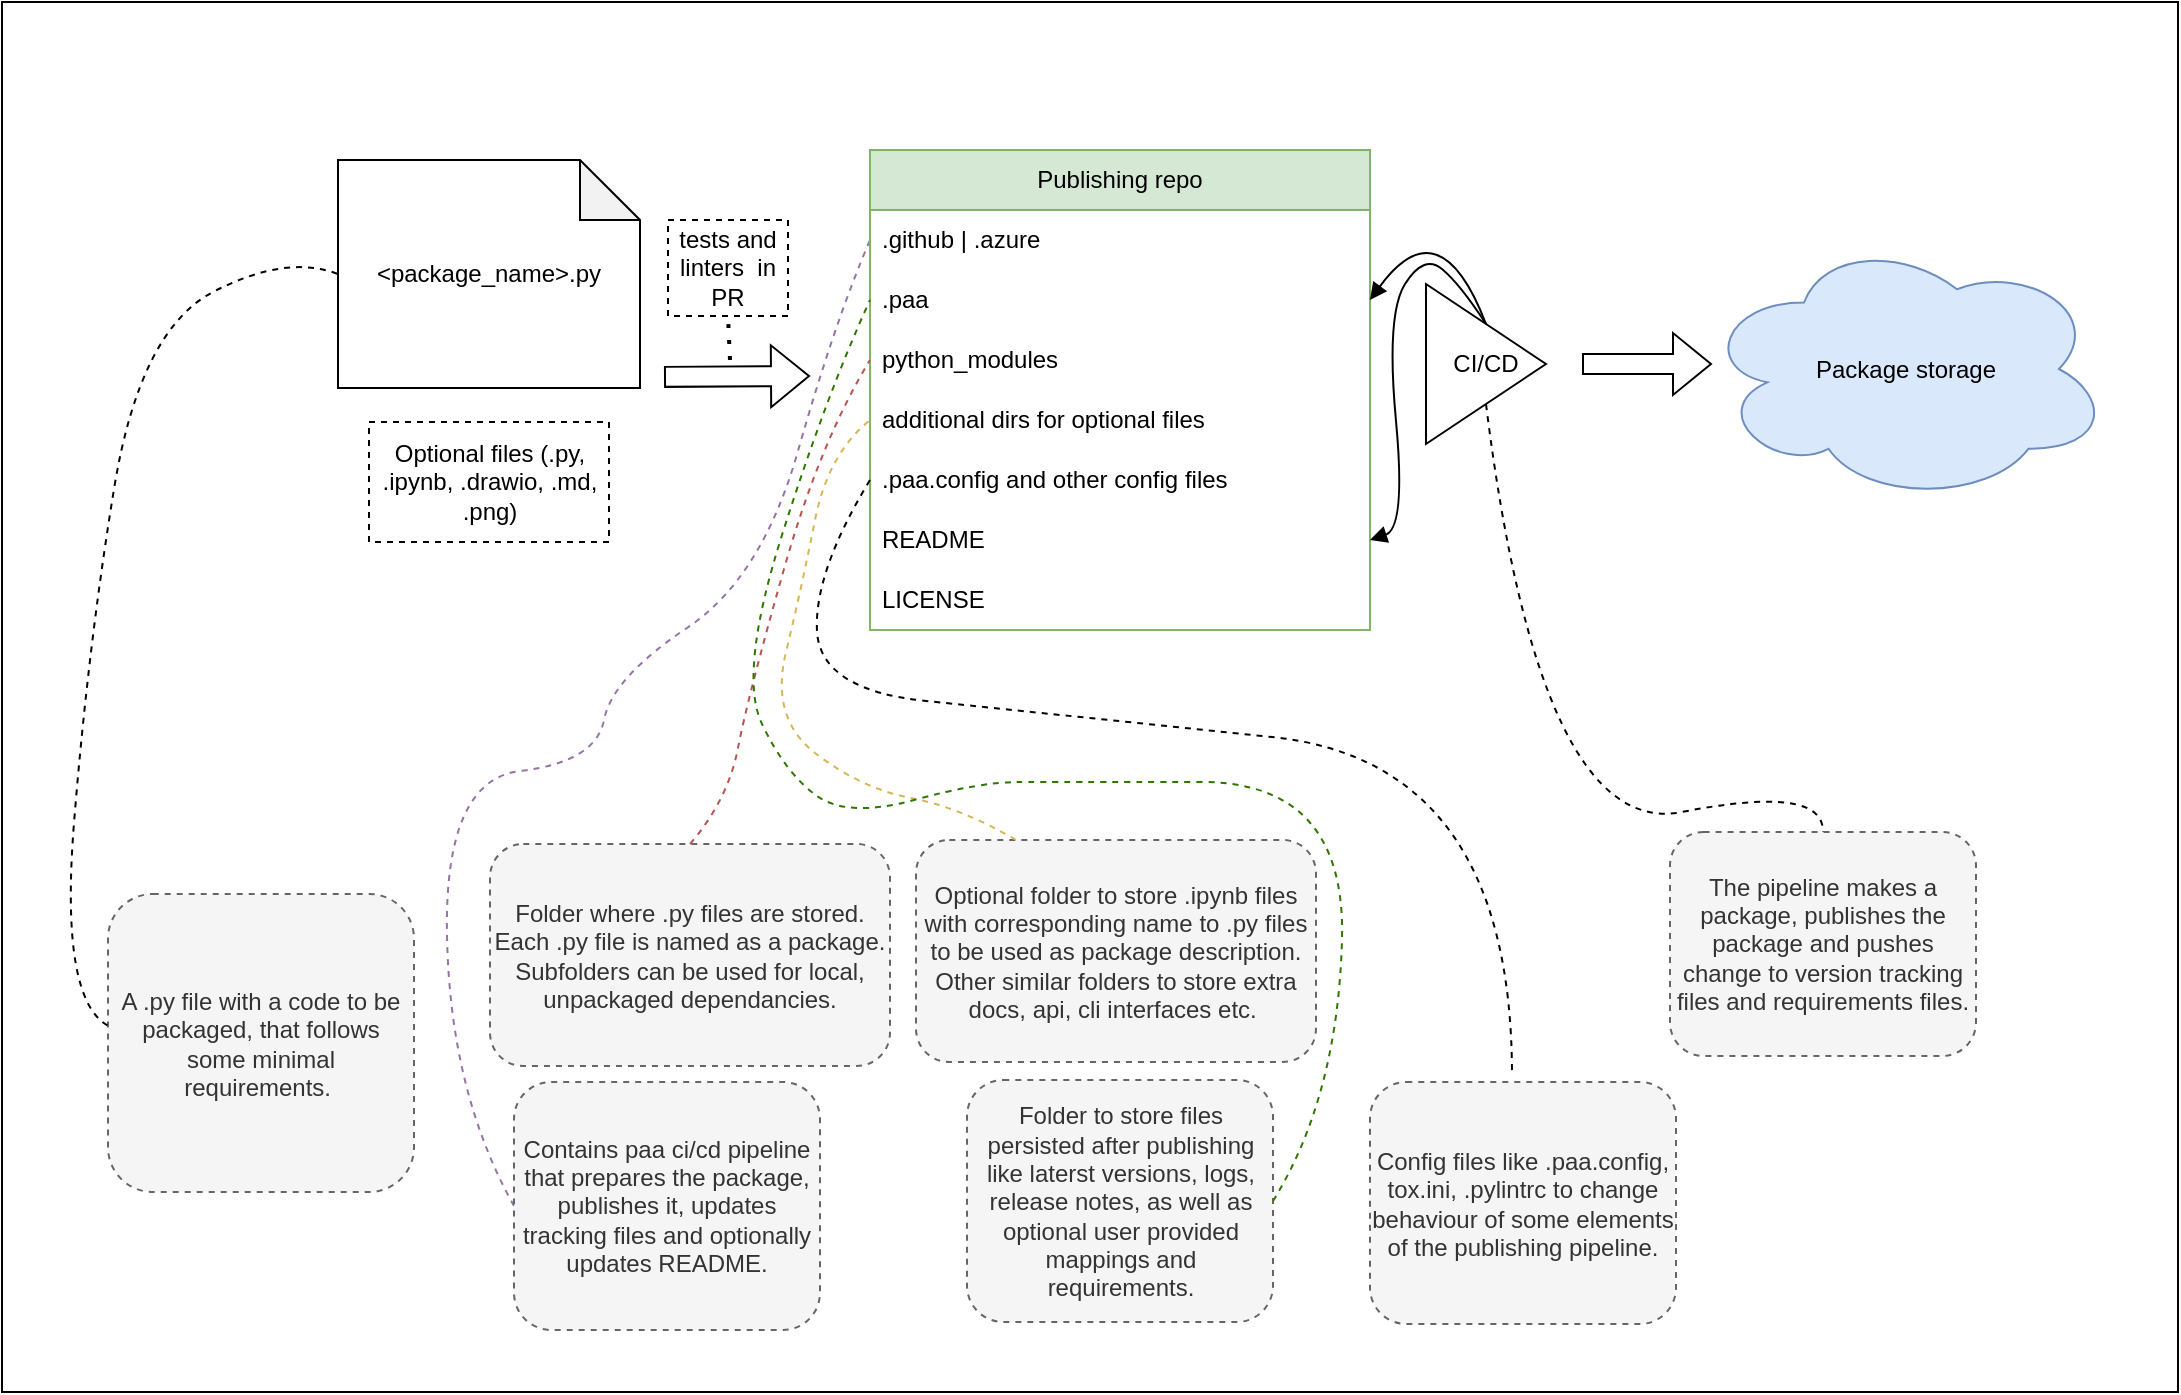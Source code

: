 <mxfile version="24.7.17" pages="4">
  <diagram id="hOmXKEejxs12YvGsgwzY" name="usage">
    <mxGraphModel dx="1835" dy="870" grid="0" gridSize="10" guides="1" tooltips="1" connect="1" arrows="1" fold="1" page="0" pageScale="1" pageWidth="1169" pageHeight="1654" math="0" shadow="0">
      <root>
        <mxCell id="0" />
        <mxCell id="1" parent="0" />
        <mxCell id="mpo9OLShC69Xrk_bo134-23" value="" style="rounded=0;whiteSpace=wrap;html=1;" parent="1" vertex="1">
          <mxGeometry x="-284" y="212" width="1088" height="695" as="geometry" />
        </mxCell>
        <mxCell id="mpo9OLShC69Xrk_bo134-3" value="" style="curved=1;endArrow=none;html=1;rounded=0;entryX=0;entryY=0.5;entryDx=0;entryDy=0;endFill=0;exitX=0;exitY=0.5;exitDx=0;exitDy=0;dashed=1;fillColor=#e1d5e7;strokeColor=#9673a6;" parent="1" source="mpo9OLShC69Xrk_bo134-2" target="OUoE7w_y1vDqKte6qC6K-2" edge="1">
          <mxGeometry width="50" height="50" relative="1" as="geometry">
            <mxPoint x="13" y="642" as="sourcePoint" />
            <mxPoint x="63" y="592" as="targetPoint" />
            <Array as="points">
              <mxPoint x="-60" y="757" />
              <mxPoint x="-63" y="601" />
              <mxPoint x="13" y="592" />
              <mxPoint x="21" y="550" />
              <mxPoint x="96" y="500" />
              <mxPoint x="132" y="373" />
            </Array>
          </mxGeometry>
        </mxCell>
        <mxCell id="OUoE7w_y1vDqKte6qC6K-1" value="Publishing repo" style="swimlane;fontStyle=0;childLayout=stackLayout;horizontal=1;startSize=30;horizontalStack=0;resizeParent=1;resizeParentMax=0;resizeLast=0;collapsible=1;marginBottom=0;whiteSpace=wrap;html=1;fillColor=#d5e8d4;strokeColor=#82b366;" parent="1" vertex="1">
          <mxGeometry x="150" y="286" width="250" height="240" as="geometry" />
        </mxCell>
        <mxCell id="OUoE7w_y1vDqKte6qC6K-2" value=".github | .azure" style="text;strokeColor=none;fillColor=none;align=left;verticalAlign=middle;spacingLeft=4;spacingRight=4;overflow=hidden;points=[[0,0.5],[1,0.5]];portConstraint=eastwest;rotatable=0;whiteSpace=wrap;html=1;" parent="OUoE7w_y1vDqKte6qC6K-1" vertex="1">
          <mxGeometry y="30" width="250" height="30" as="geometry" />
        </mxCell>
        <mxCell id="f8mjkT4uyn7sIpw7mGKf-1" value="&lt;div&gt;&lt;span style=&quot;background-color: initial;&quot;&gt;.paa&amp;nbsp;&lt;/span&gt;&lt;br&gt;&lt;/div&gt;" style="text;strokeColor=none;fillColor=none;align=left;verticalAlign=middle;spacingLeft=4;spacingRight=4;overflow=hidden;points=[[0,0.5],[1,0.5]];portConstraint=eastwest;rotatable=0;whiteSpace=wrap;html=1;fontFamily=Helvetica;fontSize=12;fontColor=default;" parent="OUoE7w_y1vDqKte6qC6K-1" vertex="1">
          <mxGeometry y="60" width="250" height="30" as="geometry" />
        </mxCell>
        <mxCell id="OUoE7w_y1vDqKte6qC6K-5" value="python_modules" style="text;strokeColor=none;fillColor=none;align=left;verticalAlign=middle;spacingLeft=4;spacingRight=4;overflow=hidden;points=[[0,0.5],[1,0.5]];portConstraint=eastwest;rotatable=0;whiteSpace=wrap;html=1;" parent="OUoE7w_y1vDqKte6qC6K-1" vertex="1">
          <mxGeometry y="90" width="250" height="30" as="geometry" />
        </mxCell>
        <mxCell id="OUoE7w_y1vDqKte6qC6K-6" value="additional dirs for optional files" style="text;strokeColor=none;fillColor=none;align=left;verticalAlign=middle;spacingLeft=4;spacingRight=4;overflow=hidden;points=[[0,0.5],[1,0.5]];portConstraint=eastwest;rotatable=0;whiteSpace=wrap;html=1;" parent="OUoE7w_y1vDqKte6qC6K-1" vertex="1">
          <mxGeometry y="120" width="250" height="30" as="geometry" />
        </mxCell>
        <mxCell id="YOx7Jvs6nTXKDSO9EBSK-1" value=".paa.config and other config files" style="text;strokeColor=none;fillColor=none;align=left;verticalAlign=middle;spacingLeft=4;spacingRight=4;overflow=hidden;points=[[0,0.5],[1,0.5]];portConstraint=eastwest;rotatable=0;whiteSpace=wrap;html=1;" vertex="1" parent="OUoE7w_y1vDqKte6qC6K-1">
          <mxGeometry y="150" width="250" height="30" as="geometry" />
        </mxCell>
        <mxCell id="YOx7Jvs6nTXKDSO9EBSK-3" value="README" style="text;strokeColor=none;fillColor=none;align=left;verticalAlign=middle;spacingLeft=4;spacingRight=4;overflow=hidden;points=[[0,0.5],[1,0.5]];portConstraint=eastwest;rotatable=0;whiteSpace=wrap;html=1;" vertex="1" parent="OUoE7w_y1vDqKte6qC6K-1">
          <mxGeometry y="180" width="250" height="30" as="geometry" />
        </mxCell>
        <mxCell id="YOx7Jvs6nTXKDSO9EBSK-2" value="LICENSE" style="text;strokeColor=none;fillColor=none;align=left;verticalAlign=middle;spacingLeft=4;spacingRight=4;overflow=hidden;points=[[0,0.5],[1,0.5]];portConstraint=eastwest;rotatable=0;whiteSpace=wrap;html=1;" vertex="1" parent="OUoE7w_y1vDqKte6qC6K-1">
          <mxGeometry y="210" width="250" height="30" as="geometry" />
        </mxCell>
        <mxCell id="nKNuT7gZOhR22zOLDPsV-2" value="&amp;lt;package_name&amp;gt;.py" style="shape=note;whiteSpace=wrap;html=1;backgroundOutline=1;darkOpacity=0.05;" parent="1" vertex="1">
          <mxGeometry x="-116" y="291" width="151" height="114" as="geometry" />
        </mxCell>
        <mxCell id="nKNuT7gZOhR22zOLDPsV-4" value="" style="shape=flexArrow;endArrow=classic;html=1;rounded=0;fillColor=default;" parent="1" edge="1">
          <mxGeometry width="50" height="50" relative="1" as="geometry">
            <mxPoint x="47" y="399.44" as="sourcePoint" />
            <mxPoint x="120" y="399" as="targetPoint" />
          </mxGeometry>
        </mxCell>
        <mxCell id="nKNuT7gZOhR22zOLDPsV-5" value="" style="shape=flexArrow;endArrow=classic;html=1;rounded=0;" parent="1" edge="1">
          <mxGeometry width="50" height="50" relative="1" as="geometry">
            <mxPoint x="506" y="393" as="sourcePoint" />
            <mxPoint x="571" y="393" as="targetPoint" />
          </mxGeometry>
        </mxCell>
        <mxCell id="nKNuT7gZOhR22zOLDPsV-6" value="Package storage" style="ellipse;shape=cloud;whiteSpace=wrap;html=1;fillColor=#dae8fc;strokeColor=#6c8ebf;" parent="1" vertex="1">
          <mxGeometry x="566" y="329" width="204" height="133" as="geometry" />
        </mxCell>
        <mxCell id="nKNuT7gZOhR22zOLDPsV-12" value="CI/CD" style="triangle;whiteSpace=wrap;html=1;" parent="1" vertex="1">
          <mxGeometry x="428" y="353" width="60" height="80" as="geometry" />
        </mxCell>
        <mxCell id="nKNuT7gZOhR22zOLDPsV-8" value="" style="curved=1;endArrow=block;html=1;rounded=0;entryX=1;entryY=0.5;entryDx=0;entryDy=0;endFill=1;exitX=0.5;exitY=0;exitDx=0;exitDy=0;" parent="1" source="nKNuT7gZOhR22zOLDPsV-12" target="f8mjkT4uyn7sIpw7mGKf-1" edge="1">
          <mxGeometry width="50" height="50" relative="1" as="geometry">
            <mxPoint x="424" y="378" as="sourcePoint" />
            <mxPoint x="400" y="451" as="targetPoint" />
            <Array as="points">
              <mxPoint x="435" y="313" />
            </Array>
          </mxGeometry>
        </mxCell>
        <mxCell id="mpo9OLShC69Xrk_bo134-2" value="Contains paa ci/cd pipeline that prepares the package, publishes it, updates tracking files and optionally updates README." style="rounded=1;whiteSpace=wrap;html=1;dashed=1;fillColor=#f5f5f5;fontColor=#333333;strokeColor=#666666;" parent="1" vertex="1">
          <mxGeometry x="-28" y="752" width="153" height="124" as="geometry" />
        </mxCell>
        <mxCell id="mpo9OLShC69Xrk_bo134-4" value="Folder where .py files are stored. Each .py file is named as a package.&lt;br&gt;Subfolders can be used for local, unpackaged dependancies." style="rounded=1;whiteSpace=wrap;html=1;dashed=1;fillColor=#f5f5f5;fontColor=#333333;strokeColor=#666666;" parent="1" vertex="1">
          <mxGeometry x="-40" y="633" width="200" height="111" as="geometry" />
        </mxCell>
        <mxCell id="mpo9OLShC69Xrk_bo134-5" value="" style="curved=1;endArrow=none;html=1;rounded=0;entryX=0;entryY=0.5;entryDx=0;entryDy=0;endFill=0;exitX=0.5;exitY=0;exitDx=0;exitDy=0;dashed=1;fillColor=#f8cecc;strokeColor=#b85450;" parent="1" source="mpo9OLShC69Xrk_bo134-4" target="OUoE7w_y1vDqKte6qC6K-5" edge="1">
          <mxGeometry width="50" height="50" relative="1" as="geometry">
            <mxPoint x="-139" y="694" as="sourcePoint" />
            <mxPoint x="138" y="414" as="targetPoint" />
            <Array as="points">
              <mxPoint x="79" y="611" />
              <mxPoint x="89" y="559" />
              <mxPoint x="125" y="432" />
            </Array>
          </mxGeometry>
        </mxCell>
        <mxCell id="mpo9OLShC69Xrk_bo134-6" value="Optional folder to store .ipynb files with corresponding name to .py files to be used as package description. Other similar folders to store extra docs, api, cli interfaces etc.&amp;nbsp;" style="rounded=1;whiteSpace=wrap;html=1;dashed=1;fillColor=#f5f5f5;fontColor=#333333;strokeColor=#666666;" parent="1" vertex="1">
          <mxGeometry x="173" y="631" width="200" height="111" as="geometry" />
        </mxCell>
        <mxCell id="mpo9OLShC69Xrk_bo134-7" value="" style="curved=1;endArrow=none;html=1;rounded=0;entryX=0;entryY=0.5;entryDx=0;entryDy=0;endFill=0;exitX=0.25;exitY=0;exitDx=0;exitDy=0;dashed=1;fillColor=#fff2cc;strokeColor=#d6b656;" parent="1" source="mpo9OLShC69Xrk_bo134-6" target="OUoE7w_y1vDqKte6qC6K-6" edge="1">
          <mxGeometry width="50" height="50" relative="1" as="geometry">
            <mxPoint x="51" y="705" as="sourcePoint" />
            <mxPoint x="136" y="457" as="targetPoint" />
            <Array as="points">
              <mxPoint x="196" y="615" />
              <mxPoint x="145" y="605" />
              <mxPoint x="100" y="570" />
              <mxPoint x="116" y="504" />
              <mxPoint x="129" y="438" />
            </Array>
          </mxGeometry>
        </mxCell>
        <mxCell id="mpo9OLShC69Xrk_bo134-8" value="Folder to store files persisted after publishing like laterst versions, logs, release notes, as well as optional user provided mappings and requirements." style="rounded=1;whiteSpace=wrap;html=1;dashed=1;fillColor=#f5f5f5;fontColor=#333333;strokeColor=#666666;" parent="1" vertex="1">
          <mxGeometry x="198.5" y="751" width="153" height="121" as="geometry" />
        </mxCell>
        <mxCell id="mpo9OLShC69Xrk_bo134-9" value="" style="curved=1;endArrow=none;html=1;rounded=0;entryX=0;entryY=0.5;entryDx=0;entryDy=0;endFill=0;exitX=1;exitY=0.5;exitDx=0;exitDy=0;dashed=1;fillColor=#60a917;strokeColor=#2D7600;" parent="1" source="mpo9OLShC69Xrk_bo134-8" target="f8mjkT4uyn7sIpw7mGKf-1" edge="1">
          <mxGeometry width="50" height="50" relative="1" as="geometry">
            <mxPoint x="52" y="749" as="sourcePoint" />
            <mxPoint x="150" y="451" as="targetPoint" />
            <Array as="points">
              <mxPoint x="384" y="759" />
              <mxPoint x="388" y="602" />
              <mxPoint x="243" y="602" />
              <mxPoint x="205" y="602" />
              <mxPoint x="139" y="620" />
              <mxPoint x="108" y="598" />
              <mxPoint x="84" y="548" />
              <mxPoint x="128" y="409" />
            </Array>
          </mxGeometry>
        </mxCell>
        <mxCell id="mpo9OLShC69Xrk_bo134-16" value="The pipeline makes a package, publishes the package and pushes change to version tracking files and requirements files." style="rounded=1;whiteSpace=wrap;html=1;dashed=1;fillColor=#f5f5f5;fontColor=#333333;strokeColor=#666666;" parent="1" vertex="1">
          <mxGeometry x="550" y="627" width="153" height="112" as="geometry" />
        </mxCell>
        <mxCell id="mpo9OLShC69Xrk_bo134-18" value="&lt;div style=&quot;&quot;&gt;A .py file with a code to be packaged, that follows some minimal requirements.&amp;nbsp;&lt;/div&gt;" style="rounded=1;whiteSpace=wrap;html=1;dashed=1;fillColor=#f5f5f5;fontColor=#333333;strokeColor=#666666;align=center;" parent="1" vertex="1">
          <mxGeometry x="-231" y="658" width="153" height="149" as="geometry" />
        </mxCell>
        <mxCell id="mpo9OLShC69Xrk_bo134-20" value="" style="curved=1;endArrow=none;html=1;rounded=0;entryX=0;entryY=0.5;entryDx=0;entryDy=0;endFill=0;exitX=-0.002;exitY=0.441;exitDx=0;exitDy=0;dashed=1;entryPerimeter=0;exitPerimeter=0;" parent="1" source="mpo9OLShC69Xrk_bo134-18" target="nKNuT7gZOhR22zOLDPsV-2" edge="1">
          <mxGeometry width="50" height="50" relative="1" as="geometry">
            <mxPoint x="-494" y="671" as="sourcePoint" />
            <mxPoint x="-217" y="391" as="targetPoint" />
            <Array as="points">
              <mxPoint x="-255" y="710" />
              <mxPoint x="-241" y="535" />
              <mxPoint x="-215" y="376" />
              <mxPoint x="-142" y="338" />
            </Array>
          </mxGeometry>
        </mxCell>
        <mxCell id="mpo9OLShC69Xrk_bo134-21" value="" style="curved=1;endArrow=none;html=1;rounded=0;exitX=0.5;exitY=1;exitDx=0;exitDy=0;entryX=0.5;entryY=0;entryDx=0;entryDy=0;dashed=1;endFill=0;" parent="1" source="nKNuT7gZOhR22zOLDPsV-12" target="mpo9OLShC69Xrk_bo134-16" edge="1">
          <mxGeometry width="50" height="50" relative="1" as="geometry">
            <mxPoint x="576" y="525" as="sourcePoint" />
            <mxPoint x="626" y="475" as="targetPoint" />
            <Array as="points">
              <mxPoint x="485" y="631" />
              <mxPoint x="627" y="603" />
            </Array>
          </mxGeometry>
        </mxCell>
        <mxCell id="YOx7Jvs6nTXKDSO9EBSK-4" value="Optional files (.py, .ipynb, .drawio, .md, .png)" style="rounded=0;whiteSpace=wrap;html=1;dashed=1;" vertex="1" parent="1">
          <mxGeometry x="-100.5" y="422" width="120" height="60" as="geometry" />
        </mxCell>
        <mxCell id="YOx7Jvs6nTXKDSO9EBSK-8" value="" style="curved=1;endArrow=block;html=1;rounded=0;entryX=1;entryY=0.5;entryDx=0;entryDy=0;endFill=1;exitX=0.5;exitY=0;exitDx=0;exitDy=0;" edge="1" parent="1" source="nKNuT7gZOhR22zOLDPsV-12" target="YOx7Jvs6nTXKDSO9EBSK-3">
          <mxGeometry width="50" height="50" relative="1" as="geometry">
            <mxPoint x="468" y="383" as="sourcePoint" />
            <mxPoint x="410" y="371" as="targetPoint" />
            <Array as="points">
              <mxPoint x="445" y="353" />
              <mxPoint x="427" y="338" />
              <mxPoint x="408" y="368" />
              <mxPoint x="418" y="475" />
            </Array>
          </mxGeometry>
        </mxCell>
        <mxCell id="YOx7Jvs6nTXKDSO9EBSK-9" value="Config files like .paa.config, tox.ini, .pylintrc to change behaviour of some elements of the publishing pipeline." style="rounded=1;whiteSpace=wrap;html=1;dashed=1;fillColor=#f5f5f5;fontColor=#333333;strokeColor=#666666;" vertex="1" parent="1">
          <mxGeometry x="400" y="752" width="153" height="121" as="geometry" />
        </mxCell>
        <mxCell id="YOx7Jvs6nTXKDSO9EBSK-10" value="" style="curved=1;endArrow=none;html=1;rounded=0;exitX=0;exitY=0.5;exitDx=0;exitDy=0;entryX=0.464;entryY=-0.029;entryDx=0;entryDy=0;dashed=1;endFill=0;entryPerimeter=0;" edge="1" parent="1" source="YOx7Jvs6nTXKDSO9EBSK-1" target="YOx7Jvs6nTXKDSO9EBSK-9">
          <mxGeometry width="50" height="50" relative="1" as="geometry">
            <mxPoint x="148" y="449" as="sourcePoint" />
            <mxPoint x="317" y="663" as="targetPoint" />
            <Array as="points">
              <mxPoint x="122" y="497" />
              <mxPoint x="125" y="556" />
              <mxPoint x="231" y="567" />
              <mxPoint x="471" y="592" />
            </Array>
          </mxGeometry>
        </mxCell>
        <mxCell id="YOx7Jvs6nTXKDSO9EBSK-12" value="tests and linters&amp;nbsp; in PR" style="text;html=1;align=center;verticalAlign=middle;whiteSpace=wrap;rounded=0;strokeColor=default;dashed=1;" vertex="1" parent="1">
          <mxGeometry x="49" y="321" width="60" height="48" as="geometry" />
        </mxCell>
        <mxCell id="YOx7Jvs6nTXKDSO9EBSK-13" value="" style="endArrow=none;dashed=1;html=1;dashPattern=1 3;strokeWidth=2;rounded=0;entryX=0.5;entryY=1;entryDx=0;entryDy=0;" edge="1" parent="1" target="YOx7Jvs6nTXKDSO9EBSK-12">
          <mxGeometry width="50" height="50" relative="1" as="geometry">
            <mxPoint x="80" y="391" as="sourcePoint" />
            <mxPoint x="112" y="430" as="targetPoint" />
          </mxGeometry>
        </mxCell>
      </root>
    </mxGraphModel>
  </diagram>
  <diagram name="input_output_files" id="WLMHj4V7T1tkh2896ld8">
    <mxGraphModel dx="3254" dy="2043" grid="0" gridSize="10" guides="1" tooltips="1" connect="1" arrows="1" fold="1" page="0" pageScale="1" pageWidth="827" pageHeight="1169" math="0" shadow="0">
      <root>
        <mxCell id="0" />
        <mxCell id="1" parent="0" />
        <mxCell id="9ltnNQeTjUeMNFoU3jiS-6" value="tests" style="rounded=0;whiteSpace=wrap;html=1;fillColor=#f8cecc;strokeColor=#b85450;" parent="1" vertex="1">
          <mxGeometry x="-628.5" y="327" width="132.5" height="78" as="geometry" />
        </mxCell>
        <mxCell id="gH9P8Dfxt6CHixhxEZe5-3" value="module_name.py" style="shape=note;whiteSpace=wrap;html=1;backgroundOutline=1;darkOpacity=0.05;fillColor=#f5f5f5;fontColor=#333333;strokeColor=#666666;" parent="1" vertex="1">
          <mxGeometry x="-828" y="-308" width="114" height="127" as="geometry" />
        </mxCell>
        <mxCell id="Jrc1zMWoi0aU3mgSClnk-2" value="&lt;h1&gt;Inputs&lt;/h1&gt;" style="text;html=1;spacing=5;spacingTop=-20;whiteSpace=wrap;overflow=hidden;rounded=0;" parent="1" vertex="1">
          <mxGeometry x="-647.5" y="-523" width="133" height="66" as="geometry" />
        </mxCell>
        <mxCell id="Jrc1zMWoi0aU3mgSClnk-44" value="" style="rounded=0;whiteSpace=wrap;html=1;fillColor=#fff2cc;strokeColor=#d6b656;" parent="1" vertex="1">
          <mxGeometry x="-622.5" y="-308" width="322.5" height="245" as="geometry" />
        </mxCell>
        <mxCell id="Jrc1zMWoi0aU3mgSClnk-46" value="dep_name_1.py" style="shape=note;whiteSpace=wrap;html=1;backgroundOutline=1;darkOpacity=0.05;" parent="1" vertex="1">
          <mxGeometry x="-604" y="-257" width="108" height="76" as="geometry" />
        </mxCell>
        <mxCell id="Jrc1zMWoi0aU3mgSClnk-47" value="dep_name_2.py" style="shape=note;whiteSpace=wrap;html=1;backgroundOutline=1;darkOpacity=0.05;" parent="1" vertex="1">
          <mxGeometry x="-471" y="-257" width="104" height="77" as="geometry" />
        </mxCell>
        <mxCell id="Jrc1zMWoi0aU3mgSClnk-48" value="Local dependacies" style="text;html=1;align=center;verticalAlign=middle;whiteSpace=wrap;rounded=0;" parent="1" vertex="1">
          <mxGeometry x="-620" y="-298" width="138" height="29" as="geometry" />
        </mxCell>
        <mxCell id="rKDuYdVevO0EODqZjKq1-14" value="essential files" style="text;html=1;align=center;verticalAlign=middle;whiteSpace=wrap;rounded=0;" parent="1" vertex="1">
          <mxGeometry x="-809" y="-366" width="60" height="30" as="geometry" />
        </mxCell>
        <mxCell id="rKDuYdVevO0EODqZjKq1-15" value="optional files" style="text;html=1;align=center;verticalAlign=middle;whiteSpace=wrap;rounded=0;" parent="1" vertex="1">
          <mxGeometry x="-492.5" y="-371" width="60" height="30" as="geometry" />
        </mxCell>
        <mxCell id="rKDuYdVevO0EODqZjKq1-19" value=".paa tracking files" style="text;html=1;align=center;verticalAlign=middle;whiteSpace=wrap;rounded=0;" parent="1" vertex="1">
          <mxGeometry x="556" y="-358" width="60" height="30" as="geometry" />
        </mxCell>
        <mxCell id="JQHpRhmS8jQEJa0AJP20-1" value="packaged files" style="text;html=1;align=center;verticalAlign=middle;whiteSpace=wrap;rounded=0;" parent="1" vertex="1">
          <mxGeometry x="74.25" y="-371" width="60" height="30" as="geometry" />
        </mxCell>
        <mxCell id="JQHpRhmS8jQEJa0AJP20-2" value="module_name.py" style="shape=note;whiteSpace=wrap;html=1;backgroundOutline=1;darkOpacity=0.05;fillColor=#f5f5f5;fontColor=#333333;strokeColor=#FFFF66;strokeWidth=4;" parent="1" vertex="1">
          <mxGeometry x="171" y="-319" width="110" height="73" as="geometry" />
        </mxCell>
        <mxCell id="JQHpRhmS8jQEJa0AJP20-3" value="__init__.py" style="shape=note;whiteSpace=wrap;html=1;backgroundOutline=1;darkOpacity=0.05;strokeColor=#B3B3B3;strokeWidth=4;" parent="1" vertex="1">
          <mxGeometry x="-93" y="-319" width="112" height="72" as="geometry" />
        </mxCell>
        <mxCell id="JQHpRhmS8jQEJa0AJP20-4" value="cli.py" style="shape=note;whiteSpace=wrap;html=1;backgroundOutline=1;darkOpacity=0.05;fillColor=#b1ddf0;strokeColor=#10739e;" parent="1" vertex="1">
          <mxGeometry x="-88" y="-220" width="109" height="54" as="geometry" />
        </mxCell>
        <mxCell id="JQHpRhmS8jQEJa0AJP20-5" value="README.md" style="shape=note;whiteSpace=wrap;html=1;backgroundOutline=1;darkOpacity=0.05;fillColor=#fad9d5;strokeColor=#CCCCCC;strokeWidth=4;" parent="1" vertex="1">
          <mxGeometry x="171" y="-219" width="113" height="74" as="geometry" />
        </mxCell>
        <mxCell id="JQHpRhmS8jQEJa0AJP20-6" value="setup.py" style="shape=note;whiteSpace=wrap;html=1;backgroundOutline=1;darkOpacity=0.05;strokeColor=#B3B3B3;strokeWidth=4;" parent="1" vertex="1">
          <mxGeometry x="38" y="-275" width="111" height="65" as="geometry" />
        </mxCell>
        <mxCell id="JFXNRwP1D9T0VtGkk8EZ-3" value="routes.py" style="shape=note;whiteSpace=wrap;html=1;backgroundOutline=1;darkOpacity=0.05;fillColor=#b0e3e6;strokeColor=#0e8088;" parent="1" vertex="1">
          <mxGeometry x="38" y="-200" width="117" height="60" as="geometry" />
        </mxCell>
        <mxCell id="JFXNRwP1D9T0VtGkk8EZ-4" value="LICENSE" style="shape=note;whiteSpace=wrap;html=1;backgroundOutline=1;darkOpacity=0.05;" parent="1" vertex="1">
          <mxGeometry x="172" y="-124" width="112" height="79" as="geometry" />
        </mxCell>
        <mxCell id="BzhZQ1S24n3nSU8fOKG9-1" value="cli.py" style="shape=note;whiteSpace=wrap;html=1;backgroundOutline=1;darkOpacity=0.05;size=21;fillColor=#b1ddf0;strokeColor=#10739e;" parent="1" vertex="1">
          <mxGeometry x="-627.25" y="420" width="98" height="40" as="geometry" />
        </mxCell>
        <mxCell id="jS9VcDbqMC5c32hotzqq-1" value="" style="rounded=0;whiteSpace=wrap;html=1;" parent="1" vertex="1">
          <mxGeometry x="-120" y="63" width="463" height="397" as="geometry" />
        </mxCell>
        <mxCell id="jS9VcDbqMC5c32hotzqq-2" value=".paa.tracking" style="text;html=1;align=center;verticalAlign=middle;whiteSpace=wrap;rounded=0;" parent="1" vertex="1">
          <mxGeometry x="-112" y="71" width="84" height="28" as="geometry" />
        </mxCell>
        <mxCell id="jS9VcDbqMC5c32hotzqq-3" value=".paa.config" style="shape=note;whiteSpace=wrap;html=1;backgroundOutline=1;darkOpacity=0.05;size=15;fillColor=#d5e8d4;strokeColor=#82b366;" parent="1" vertex="1">
          <mxGeometry x="-112" y="111" width="99" height="57" as="geometry" />
        </mxCell>
        <mxCell id="jS9VcDbqMC5c32hotzqq-4" value="notebook.ipynb" style="shape=note;whiteSpace=wrap;html=1;backgroundOutline=1;darkOpacity=0.05;size=15;fillColor=#fad9d5;strokeColor=#ae4132;" parent="1" vertex="1">
          <mxGeometry x="6" y="108.5" width="99" height="57" as="geometry" />
        </mxCell>
        <mxCell id="jS9VcDbqMC5c32hotzqq-5" value=".paa.version" style="shape=note;whiteSpace=wrap;html=1;backgroundOutline=1;darkOpacity=0.05;size=15;strokeColor=#B3B3B3;strokeWidth=3;" parent="1" vertex="1">
          <mxGeometry x="232" y="108.5" width="99" height="57" as="geometry" />
        </mxCell>
        <mxCell id="jS9VcDbqMC5c32hotzqq-12" value="mkdocs" style="rounded=0;whiteSpace=wrap;html=1;fillColor=#dae8fc;strokeColor=#CCCCCC;strokeWidth=4;" parent="1" vertex="1">
          <mxGeometry x="-108" y="-139" width="129" height="83" as="geometry" />
        </mxCell>
        <mxCell id="jS9VcDbqMC5c32hotzqq-14" value="artifacts" style="rounded=0;whiteSpace=wrap;html=1;fillColor=#e1d5e7;strokeColor=#9673a6;" parent="1" vertex="1">
          <mxGeometry x="-108" y="-48.5" width="129" height="83" as="geometry" />
        </mxCell>
        <mxCell id="jS9VcDbqMC5c32hotzqq-17" value="..." style="text;html=1;align=center;verticalAlign=middle;whiteSpace=wrap;rounded=0;" parent="1" vertex="1">
          <mxGeometry x="-365" y="-229" width="60" height="34" as="geometry" />
        </mxCell>
        <mxCell id="jS9VcDbqMC5c32hotzqq-19" value="" style="rounded=0;whiteSpace=wrap;html=1;fillColor=#dae8fc;strokeColor=#6c8ebf;" parent="1" vertex="1">
          <mxGeometry x="-627.5" y="-36" width="322.5" height="145.5" as="geometry" />
        </mxCell>
        <mxCell id="jS9VcDbqMC5c32hotzqq-20" value="extra_docs" style="text;html=1;align=center;verticalAlign=middle;whiteSpace=wrap;rounded=0;" parent="1" vertex="1">
          <mxGeometry x="-611.5" y="-33" width="60" height="30" as="geometry" />
        </mxCell>
        <mxCell id="jS9VcDbqMC5c32hotzqq-21" value="doc1.md" style="shape=note;whiteSpace=wrap;html=1;backgroundOutline=1;darkOpacity=0.05;" parent="1" vertex="1">
          <mxGeometry x="-615.5" y="-3" width="122.25" height="38" as="geometry" />
        </mxCell>
        <mxCell id="HDovtEMkiylPtLjFxC3v-1" value="" style="rounded=0;whiteSpace=wrap;html=1;fillColor=#e1d5e7;strokeColor=#9673a6;" parent="1" vertex="1">
          <mxGeometry x="-628" y="120.5" width="323" height="193.5" as="geometry" />
        </mxCell>
        <mxCell id="HDovtEMkiylPtLjFxC3v-2" value="artifacts" style="text;html=1;align=center;verticalAlign=middle;whiteSpace=wrap;rounded=0;" parent="1" vertex="1">
          <mxGeometry x="-613" y="120.5" width="60" height="30" as="geometry" />
        </mxCell>
        <mxCell id="HDovtEMkiylPtLjFxC3v-3" value="artifact_1" style="shape=note;whiteSpace=wrap;html=1;backgroundOutline=1;darkOpacity=0.05;" parent="1" vertex="1">
          <mxGeometry x="-620.5" y="166.5" width="115" height="56" as="geometry" />
        </mxCell>
        <mxCell id="HDovtEMkiylPtLjFxC3v-5" value="..." style="text;html=1;align=center;verticalAlign=middle;whiteSpace=wrap;rounded=0;" parent="1" vertex="1">
          <mxGeometry x="-507" y="185.5" width="60" height="30" as="geometry" />
        </mxCell>
        <mxCell id="iJYY7QMdzL_WmRZI-q_U-2" value="routes.py" style="shape=note;whiteSpace=wrap;html=1;backgroundOutline=1;darkOpacity=0.05;size=21;fillColor=#b0e3e6;strokeColor=#0e8088;" parent="1" vertex="1">
          <mxGeometry x="-514.75" y="423" width="98" height="40" as="geometry" />
        </mxCell>
        <mxCell id="iJYY7QMdzL_WmRZI-q_U-4" value="module_name.ipynb" style="shape=note;whiteSpace=wrap;html=1;backgroundOutline=1;darkOpacity=0.05;size=21;fillColor=#fad9d5;strokeColor=#ae4132;" parent="1" vertex="1">
          <mxGeometry x="-629.75" y="470" width="230" height="40" as="geometry" />
        </mxCell>
        <mxCell id="iJYY7QMdzL_WmRZI-q_U-5" value="doc_n.png" style="shape=note;whiteSpace=wrap;html=1;backgroundOutline=1;darkOpacity=0.05;" parent="1" vertex="1">
          <mxGeometry x="-434.5" y="49" width="121" height="38" as="geometry" />
        </mxCell>
        <mxCell id="iJYY7QMdzL_WmRZI-q_U-6" value="artifact_n" style="shape=note;whiteSpace=wrap;html=1;backgroundOutline=1;darkOpacity=0.05;" parent="1" vertex="1">
          <mxGeometry x="-459.5" y="166.5" width="115" height="56" as="geometry" />
        </mxCell>
        <mxCell id="iJYY7QMdzL_WmRZI-q_U-7" value="MANIFEST.in" style="shape=note;whiteSpace=wrap;html=1;backgroundOutline=1;darkOpacity=0.05;strokeColor=#B3B3B3;strokeWidth=5;" parent="1" vertex="1">
          <mxGeometry x="171" y="-33" width="141.5" height="58" as="geometry" />
        </mxCell>
        <mxCell id="iJYY7QMdzL_WmRZI-q_U-8" value="doc_n.png" style="shape=note;whiteSpace=wrap;html=1;backgroundOutline=1;darkOpacity=0.05;" parent="1" vertex="1">
          <mxGeometry x="-613.5" y="49" width="121" height="38" as="geometry" />
        </mxCell>
        <mxCell id="iJYY7QMdzL_WmRZI-q_U-9" value="..." style="text;html=1;align=center;verticalAlign=middle;whiteSpace=wrap;rounded=0;" parent="1" vertex="1">
          <mxGeometry x="-494.5" y="55" width="60" height="30" as="geometry" />
        </mxCell>
        <mxCell id="iJYY7QMdzL_WmRZI-q_U-10" value="doc_n.md" style="shape=note;whiteSpace=wrap;html=1;backgroundOutline=1;darkOpacity=0.05;" parent="1" vertex="1">
          <mxGeometry x="-434.5" y="-6" width="121" height="38" as="geometry" />
        </mxCell>
        <mxCell id="iJYY7QMdzL_WmRZI-q_U-11" value="..." style="text;html=1;align=center;verticalAlign=middle;whiteSpace=wrap;rounded=0;" parent="1" vertex="1">
          <mxGeometry x="-494.5" y="2" width="60" height="30" as="geometry" />
        </mxCell>
        <mxCell id="iJYY7QMdzL_WmRZI-q_U-12" value="tests" style="rounded=0;whiteSpace=wrap;html=1;fillColor=#f8cecc;strokeColor=#b85450;" parent="1" vertex="1">
          <mxGeometry x="32" y="-48.5" width="129" height="83" as="geometry" />
        </mxCell>
        <mxCell id="iJYY7QMdzL_WmRZI-q_U-13" value="" style="rounded=0;whiteSpace=wrap;html=1;" parent="1" vertex="1">
          <mxGeometry x="-105" y="245" width="418.5" height="142" as="geometry" />
        </mxCell>
        <mxCell id="iJYY7QMdzL_WmRZI-q_U-14" value="python_modules" style="text;html=1;align=center;verticalAlign=middle;whiteSpace=wrap;rounded=0;" parent="1" vertex="1">
          <mxGeometry x="-111.5" y="251" width="122.5" height="30" as="geometry" />
        </mxCell>
        <mxCell id="iJYY7QMdzL_WmRZI-q_U-15" value="package_name.py" style="shape=note;whiteSpace=wrap;html=1;backgroundOutline=1;darkOpacity=0.05;size=15;fillColor=#eeeeee;strokeColor=#36393d;" parent="1" vertex="1">
          <mxGeometry x="-93" y="316" width="99" height="57" as="geometry" />
        </mxCell>
        <mxCell id="iJYY7QMdzL_WmRZI-q_U-16" value="Local dependencies&amp;nbsp;&lt;div&gt;for package_name&lt;/div&gt;" style="rounded=0;whiteSpace=wrap;html=1;fillColor=#fff2cc;strokeColor=#d6b656;" parent="1" vertex="1">
          <mxGeometry x="85" y="265.5" width="212" height="112.5" as="geometry" />
        </mxCell>
        <mxCell id="iJYY7QMdzL_WmRZI-q_U-17" value="components" style="text;html=1;align=center;verticalAlign=middle;whiteSpace=wrap;rounded=0;" parent="1" vertex="1">
          <mxGeometry x="74" y="268" width="122.5" height="30" as="geometry" />
        </mxCell>
        <mxCell id="vES-BqMGwAYMSnsNv8OG-1" value="streamlit.py" style="shape=note;whiteSpace=wrap;html=1;backgroundOutline=1;darkOpacity=0.05;size=21;fillColor=#fad7ac;strokeColor=#b46504;" parent="1" vertex="1">
          <mxGeometry x="-403.75" y="423" width="98" height="40" as="geometry" />
        </mxCell>
        <mxCell id="vES-BqMGwAYMSnsNv8OG-2" value="streamlit.py" style="shape=note;whiteSpace=wrap;html=1;backgroundOutline=1;darkOpacity=0.05;fillColor=#fad7ac;strokeColor=#b46504;" parent="1" vertex="1">
          <mxGeometry x="38" y="-124" width="117" height="60" as="geometry" />
        </mxCell>
        <mxCell id="vES-BqMGwAYMSnsNv8OG-3" value=".drawio" style="shape=note;whiteSpace=wrap;html=1;backgroundOutline=1;darkOpacity=0.05;size=15;fillColor=#bac8d3;strokeColor=#23445d;" parent="1" vertex="1">
          <mxGeometry x="123" y="108.5" width="99" height="57" as="geometry" />
        </mxCell>
        <mxCell id="vES-BqMGwAYMSnsNv8OG-4" value="module_name.drawio" style="shape=note;whiteSpace=wrap;html=1;backgroundOutline=1;darkOpacity=0.05;size=21;fillColor=#bac8d3;strokeColor=#23445d;" parent="1" vertex="1">
          <mxGeometry x="-629.5" y="519" width="229.5" height="40" as="geometry" />
        </mxCell>
        <mxCell id="Kg0pDtONjwEeAY3U2Hdf-1" value="" style="endArrow=none;html=1;rounded=0;entryX=0.206;entryY=0.895;entryDx=0;entryDy=0;entryPerimeter=0;" parent="1" target="Kg0pDtONjwEeAY3U2Hdf-3" edge="1">
          <mxGeometry width="50" height="50" relative="1" as="geometry">
            <mxPoint x="-203" y="613" as="sourcePoint" />
            <mxPoint x="-201" y="-445" as="targetPoint" />
          </mxGeometry>
        </mxCell>
        <mxCell id="Kg0pDtONjwEeAY3U2Hdf-2" value="&lt;h1&gt;Outputs&lt;/h1&gt;" style="text;html=1;spacing=5;spacingTop=-20;whiteSpace=wrap;overflow=hidden;rounded=0;" parent="1" vertex="1">
          <mxGeometry x="222" y="-527" width="171" height="66" as="geometry" />
        </mxCell>
        <mxCell id="Kg0pDtONjwEeAY3U2Hdf-3" value="&lt;b&gt;paa ci/cd&lt;/b&gt;" style="triangle;whiteSpace=wrap;html=1;strokeColor=#82b366;strokeWidth=3;fillColor=#d5e8d4;" parent="1" vertex="1">
          <mxGeometry x="-215" y="-539" width="74" height="80" as="geometry" />
        </mxCell>
        <mxCell id="Kg0pDtONjwEeAY3U2Hdf-10" value="subdir of local dep 1" style="rounded=0;whiteSpace=wrap;html=1;" parent="1" vertex="1">
          <mxGeometry x="-608" y="-149" width="120" height="60" as="geometry" />
        </mxCell>
        <mxCell id="Kg0pDtONjwEeAY3U2Hdf-11" value="subdir of local dep 2" style="rounded=0;whiteSpace=wrap;html=1;" parent="1" vertex="1">
          <mxGeometry x="-476" y="-149" width="120" height="60" as="geometry" />
        </mxCell>
        <mxCell id="Kg0pDtONjwEeAY3U2Hdf-12" value="..." style="text;html=1;align=center;verticalAlign=middle;whiteSpace=wrap;rounded=0;" parent="1" vertex="1">
          <mxGeometry x="-356" y="-136" width="60" height="34" as="geometry" />
        </mxCell>
        <mxCell id="9ltnNQeTjUeMNFoU3jiS-1" value="link to artifact_1" style="shape=note;whiteSpace=wrap;html=1;backgroundOutline=1;darkOpacity=0.05;size=17;" parent="1" vertex="1">
          <mxGeometry x="-620.5" y="237" width="115" height="56" as="geometry" />
        </mxCell>
        <mxCell id="9ltnNQeTjUeMNFoU3jiS-2" value="link to artifact_k" style="shape=note;whiteSpace=wrap;html=1;backgroundOutline=1;darkOpacity=0.05;size=17;" parent="1" vertex="1">
          <mxGeometry x="-459.5" y="243" width="115" height="56" as="geometry" />
        </mxCell>
        <mxCell id="9ltnNQeTjUeMNFoU3jiS-3" value="..." style="text;html=1;align=center;verticalAlign=middle;whiteSpace=wrap;rounded=0;" parent="1" vertex="1">
          <mxGeometry x="-507" y="253" width="60" height="30" as="geometry" />
        </mxCell>
        <mxCell id="9ltnNQeTjUeMNFoU3jiS-5" style="edgeStyle=orthogonalEdgeStyle;rounded=0;orthogonalLoop=1;jettySize=auto;html=1;exitX=0.5;exitY=1;exitDx=0;exitDy=0;" parent="1" source="HDovtEMkiylPtLjFxC3v-1" target="HDovtEMkiylPtLjFxC3v-1" edge="1">
          <mxGeometry relative="1" as="geometry" />
        </mxCell>
        <mxCell id="9ltnNQeTjUeMNFoU3jiS-7" value="LICENSE" style="shape=note;whiteSpace=wrap;html=1;backgroundOutline=1;darkOpacity=0.05;" parent="1" vertex="1">
          <mxGeometry x="-390.25" y="475.75" width="87" height="84" as="geometry" />
        </mxCell>
        <mxCell id="9ltnNQeTjUeMNFoU3jiS-11" value="" style="rounded=0;whiteSpace=wrap;html=1;fillColor=#DAEDD9;strokeColor=#82b366;" parent="1" vertex="1">
          <mxGeometry x="366" y="-300.75" width="463" height="164" as="geometry" />
        </mxCell>
        <mxCell id="9ltnNQeTjUeMNFoU3jiS-12" value=".paa" style="text;html=1;align=center;verticalAlign=middle;whiteSpace=wrap;rounded=0;" parent="1" vertex="1">
          <mxGeometry x="359" y="-301.25" width="70" height="28" as="geometry" />
        </mxCell>
        <mxCell id="9ltnNQeTjUeMNFoU3jiS-13" value="lsts_package_versions.yml" style="shape=note;whiteSpace=wrap;html=1;backgroundOutline=1;darkOpacity=0.05;size=15;strokeColor=#B3B3B3;strokeWidth=3;" parent="1" vertex="1">
          <mxGeometry x="381" y="-198.75" width="214" height="57" as="geometry" />
        </mxCell>
        <mxCell id="9ltnNQeTjUeMNFoU3jiS-14" value="package_mapping.json" style="shape=note;whiteSpace=wrap;html=1;backgroundOutline=1;darkOpacity=0.05;size=15;strokeColor=#97D077;strokeWidth=3;" parent="1" vertex="1">
          <mxGeometry x="609.5" y="-266.25" width="211" height="56" as="geometry" />
        </mxCell>
        <mxCell id="9ltnNQeTjUeMNFoU3jiS-15" value="package_licenses.json" style="shape=note;whiteSpace=wrap;html=1;backgroundOutline=1;darkOpacity=0.05;size=15;strokeColor=#97D077;strokeWidth=3;" parent="1" vertex="1">
          <mxGeometry x="609.5" y="-203.75" width="211" height="56" as="geometry" />
        </mxCell>
        <mxCell id="9ltnNQeTjUeMNFoU3jiS-16" value="release_notes.md" style="shape=note;whiteSpace=wrap;html=1;backgroundOutline=1;darkOpacity=0.05;size=15;fillColor=#ffff88;strokeColor=#CCCCCC;strokeWidth=3;" parent="1" vertex="1">
          <mxGeometry x="496" y="-263" width="99" height="57" as="geometry" />
        </mxCell>
        <mxCell id="9ltnNQeTjUeMNFoU3jiS-17" value="version_logs.csv" style="shape=note;whiteSpace=wrap;html=1;backgroundOutline=1;darkOpacity=0.05;size=15;strokeColor=#B3B3B3;strokeWidth=3;" parent="1" vertex="1">
          <mxGeometry x="381.5" y="-265.75" width="99" height="57" as="geometry" />
        </mxCell>
        <mxCell id="9ltnNQeTjUeMNFoU3jiS-19" value="tracking files" style="rounded=1;whiteSpace=wrap;html=1;fillColor=#DAEDD9;" parent="1" vertex="1">
          <mxGeometry x="-108.25" y="188" width="434.25" height="46" as="geometry" />
        </mxCell>
        <mxCell id="9ltnNQeTjUeMNFoU3jiS-21" value="" style="curved=1;endArrow=none;html=1;rounded=0;exitX=0;exitY=0.5;exitDx=0;exitDy=0;entryX=1;entryY=0.5;entryDx=0;entryDy=0;dashed=1;endFill=0;" parent="1" source="9ltnNQeTjUeMNFoU3jiS-11" target="9ltnNQeTjUeMNFoU3jiS-19" edge="1">
          <mxGeometry width="50" height="50" relative="1" as="geometry">
            <mxPoint x="512" y="63" as="sourcePoint" />
            <mxPoint x="562" y="13" as="targetPoint" />
            <Array as="points">
              <mxPoint x="323" y="-89" />
              <mxPoint x="412" y="19" />
              <mxPoint x="421" y="113" />
              <mxPoint x="391" y="211" />
            </Array>
          </mxGeometry>
        </mxCell>
        <mxCell id="1Zm162SSalw6I1Q0xWVj-1" value="extra_docs" style="rounded=0;whiteSpace=wrap;html=1;fillColor=#dae8fc;strokeColor=#6c8ebf;" vertex="1" parent="1">
          <mxGeometry x="-105" y="400" width="420" height="42" as="geometry" />
        </mxCell>
      </root>
    </mxGraphModel>
  </diagram>
  <diagram id="FzBXp8KW7ioups8E5STR" name="package_structure">
    <mxGraphModel dx="2488" dy="1424" grid="0" gridSize="10" guides="1" tooltips="1" connect="1" arrows="1" fold="1" page="0" pageScale="1" pageWidth="850" pageHeight="1100" math="0" shadow="0">
      <root>
        <mxCell id="0" />
        <mxCell id="1" parent="0" />
        <mxCell id="O6DLvgTc-NirzbKMDfsa-68" value="" style="rounded=0;whiteSpace=wrap;html=1;fillColor=#FFFBED;" parent="1" vertex="1">
          <mxGeometry x="-430" y="989" width="164" height="195" as="geometry" />
        </mxCell>
        <mxCell id="O6DLvgTc-NirzbKMDfsa-3" value="" style="rounded=0;whiteSpace=wrap;html=1;fillColor=#FFFBED;strokeColor=#d6b656;" parent="1" vertex="1">
          <mxGeometry x="429" y="78" width="384" height="539" as="geometry" />
        </mxCell>
        <mxCell id="O6DLvgTc-NirzbKMDfsa-19" value="" style="rounded=0;whiteSpace=wrap;html=1;" parent="1" vertex="1">
          <mxGeometry x="477" y="439" width="280" height="163" as="geometry" />
        </mxCell>
        <mxCell id="O6DLvgTc-NirzbKMDfsa-1" value="&lt;h1 style=&quot;margin-top: 0px;&quot;&gt;Package structure&lt;/h1&gt;&lt;div&gt;The way the package could be wired together is shown in this diagram. It allows for a combination of design patterns for the sake of maximum flexibility and reusability, as well as ease of use both in creation and usage of package created with paa. There could be different design patterns possible within this structure but only a recommended combination is show here.&amp;nbsp;&lt;/div&gt;" style="text;html=1;whiteSpace=wrap;overflow=hidden;rounded=0;" parent="1" vertex="1">
          <mxGeometry x="-757" y="-358" width="350" height="176" as="geometry" />
        </mxCell>
        <mxCell id="O6DLvgTc-NirzbKMDfsa-2" value="&lt;b&gt;package_name.py&lt;/b&gt;" style="shape=note;whiteSpace=wrap;html=1;backgroundOutline=1;darkOpacity=0.05;fillColor=#f5f5f5;strokeColor=#666666;fontColor=#333333;" parent="1" vertex="1">
          <mxGeometry x="48" y="262" width="147" height="157" as="geometry" />
        </mxCell>
        <mxCell id="O6DLvgTc-NirzbKMDfsa-4" value="&lt;b&gt;local_dep 1&lt;/b&gt;" style="shape=note;whiteSpace=wrap;html=1;backgroundOutline=1;darkOpacity=0.05;" parent="1" vertex="1">
          <mxGeometry x="511" y="112" width="80" height="100" as="geometry" />
        </mxCell>
        <mxCell id="O6DLvgTc-NirzbKMDfsa-5" value="" style="rounded=0;whiteSpace=wrap;html=1;" parent="1" vertex="1">
          <mxGeometry x="477" y="244" width="280" height="163" as="geometry" />
        </mxCell>
        <mxCell id="O6DLvgTc-NirzbKMDfsa-6" value="&lt;b&gt;local_dep 1&lt;/b&gt;" style="shape=note;whiteSpace=wrap;html=1;backgroundOutline=1;darkOpacity=0.05;" parent="1" vertex="1">
          <mxGeometry x="519" y="275.5" width="80" height="100" as="geometry" />
        </mxCell>
        <mxCell id="O6DLvgTc-NirzbKMDfsa-7" value="&lt;b&gt;local_dep l&lt;/b&gt;" style="shape=note;whiteSpace=wrap;html=1;backgroundOutline=1;darkOpacity=0.05;" parent="1" vertex="1">
          <mxGeometry x="642" y="275.5" width="80" height="100" as="geometry" />
        </mxCell>
        <mxCell id="O6DLvgTc-NirzbKMDfsa-8" value="&lt;b&gt;local_dep n&lt;/b&gt;" style="shape=note;whiteSpace=wrap;html=1;backgroundOutline=1;darkOpacity=0.05;" parent="1" vertex="1">
          <mxGeometry x="645" y="115" width="80" height="100" as="geometry" />
        </mxCell>
        <mxCell id="O6DLvgTc-NirzbKMDfsa-13" value="&lt;b&gt;local_dep 1&lt;/b&gt;" style="shape=note;whiteSpace=wrap;html=1;backgroundOutline=1;darkOpacity=0.05;" parent="1" vertex="1">
          <mxGeometry x="519" y="463.5" width="80" height="100" as="geometry" />
        </mxCell>
        <mxCell id="O6DLvgTc-NirzbKMDfsa-14" value="&lt;b&gt;local_dep p&lt;/b&gt;" style="shape=note;whiteSpace=wrap;html=1;backgroundOutline=1;darkOpacity=0.05;" parent="1" vertex="1">
          <mxGeometry x="642" y="463.5" width="80" height="100" as="geometry" />
        </mxCell>
        <mxCell id="O6DLvgTc-NirzbKMDfsa-15" value="..." style="text;html=1;align=center;verticalAlign=middle;whiteSpace=wrap;rounded=0;" parent="1" vertex="1">
          <mxGeometry x="587" y="154" width="60" height="30" as="geometry" />
        </mxCell>
        <mxCell id="O6DLvgTc-NirzbKMDfsa-16" value="..." style="text;html=1;align=center;verticalAlign=middle;whiteSpace=wrap;rounded=0;" parent="1" vertex="1">
          <mxGeometry x="591" y="318" width="60" height="30" as="geometry" />
        </mxCell>
        <mxCell id="O6DLvgTc-NirzbKMDfsa-17" value="..." style="text;html=1;align=center;verticalAlign=middle;whiteSpace=wrap;rounded=0;" parent="1" vertex="1">
          <mxGeometry x="591" y="404" width="60" height="30" as="geometry" />
        </mxCell>
        <mxCell id="O6DLvgTc-NirzbKMDfsa-18" value="..." style="text;html=1;align=center;verticalAlign=middle;whiteSpace=wrap;rounded=0;" parent="1" vertex="1">
          <mxGeometry x="591" y="500.5" width="60" height="30" as="geometry" />
        </mxCell>
        <mxCell id="O6DLvgTc-NirzbKMDfsa-20" value="&lt;b&gt;routes.py&lt;/b&gt;" style="shape=note;whiteSpace=wrap;html=1;backgroundOutline=1;darkOpacity=0.05;strokeColor=#006600;" parent="1" vertex="1">
          <mxGeometry x="42.5" y="-17" width="147" height="157" as="geometry" />
        </mxCell>
        <mxCell id="O6DLvgTc-NirzbKMDfsa-21" value="&lt;b&gt;cli.py&lt;/b&gt;" style="shape=note;whiteSpace=wrap;html=1;backgroundOutline=1;darkOpacity=0.05;strokeColor=#663300;" parent="1" vertex="1">
          <mxGeometry x="-201" y="101" width="147" height="157" as="geometry" />
        </mxCell>
        <mxCell id="O6DLvgTc-NirzbKMDfsa-22" value="" style="endArrow=none;html=1;strokeWidth=1;rounded=0;exitX=0.5;exitY=1;exitDx=0;exitDy=0;exitPerimeter=0;entryX=0.449;entryY=0;entryDx=0;entryDy=0;entryPerimeter=0;endFill=0;startArrow=classic;startFill=1;" parent="1" source="O6DLvgTc-NirzbKMDfsa-20" target="O6DLvgTc-NirzbKMDfsa-2" edge="1">
          <mxGeometry width="50" height="50" relative="1" as="geometry">
            <mxPoint x="-20" y="273" as="sourcePoint" />
            <mxPoint x="30" y="223" as="targetPoint" />
          </mxGeometry>
        </mxCell>
        <mxCell id="O6DLvgTc-NirzbKMDfsa-23" value="" style="endArrow=none;html=1;strokeWidth=1;rounded=0;exitX=0.997;exitY=0.548;exitDx=0;exitDy=0;exitPerimeter=0;entryX=-0.007;entryY=0.312;entryDx=0;entryDy=0;entryPerimeter=0;startArrow=classic;startFill=1;endFill=0;" parent="1" source="O6DLvgTc-NirzbKMDfsa-21" target="O6DLvgTc-NirzbKMDfsa-2" edge="1">
          <mxGeometry width="50" height="50" relative="1" as="geometry">
            <mxPoint x="-25" y="496" as="sourcePoint" />
            <mxPoint x="25" y="446" as="targetPoint" />
          </mxGeometry>
        </mxCell>
        <mxCell id="O6DLvgTc-NirzbKMDfsa-24" value="" style="endArrow=ERmany;html=1;strokeWidth=1;rounded=0;exitX=0.983;exitY=0.513;exitDx=0;exitDy=0;exitPerimeter=0;startArrow=classic;startFill=1;endFill=0;" parent="1" source="O6DLvgTc-NirzbKMDfsa-2" target="O6DLvgTc-NirzbKMDfsa-3" edge="1">
          <mxGeometry width="50" height="50" relative="1" as="geometry">
            <mxPoint x="230" y="231" as="sourcePoint" />
            <mxPoint x="280" y="181" as="targetPoint" />
          </mxGeometry>
        </mxCell>
        <mxCell id="O6DLvgTc-NirzbKMDfsa-25" value="&lt;b&gt;bundle 1&lt;/b&gt;" style="text;html=1;align=center;verticalAlign=middle;whiteSpace=wrap;rounded=0;" parent="1" vertex="1">
          <mxGeometry x="477" y="244" width="60" height="30" as="geometry" />
        </mxCell>
        <mxCell id="O6DLvgTc-NirzbKMDfsa-26" value="&lt;b&gt;bundle m&lt;/b&gt;" style="text;html=1;align=center;verticalAlign=middle;whiteSpace=wrap;rounded=0;" parent="1" vertex="1">
          <mxGeometry x="480" y="439" width="60" height="30" as="geometry" />
        </mxCell>
        <mxCell id="O6DLvgTc-NirzbKMDfsa-27" value="" style="rounded=0;whiteSpace=wrap;html=1;fillColor=#F1EBF2;strokeColor=#9673a6;" parent="1" vertex="1">
          <mxGeometry x="-17.75" y="511" width="278.5" height="230" as="geometry" />
        </mxCell>
        <mxCell id="O6DLvgTc-NirzbKMDfsa-28" value="&lt;b&gt;artifact 1&lt;/b&gt;" style="shape=card;whiteSpace=wrap;html=1;" parent="1" vertex="1">
          <mxGeometry x="3" y="529" width="80" height="100" as="geometry" />
        </mxCell>
        <mxCell id="O6DLvgTc-NirzbKMDfsa-29" value="&lt;b&gt;artifact k&lt;/b&gt;" style="shape=card;whiteSpace=wrap;html=1;" parent="1" vertex="1">
          <mxGeometry x="153" y="529" width="80" height="100" as="geometry" />
        </mxCell>
        <mxCell id="O6DLvgTc-NirzbKMDfsa-30" value="..." style="text;html=1;align=center;verticalAlign=middle;whiteSpace=wrap;rounded=0;" parent="1" vertex="1">
          <mxGeometry x="86" y="572" width="60" height="30" as="geometry" />
        </mxCell>
        <mxCell id="O6DLvgTc-NirzbKMDfsa-31" value="" style="endArrow=classic;html=1;strokeWidth=1;rounded=0;entryX=0.5;entryY=1;entryDx=0;entryDy=0;entryPerimeter=0;exitX=0.5;exitY=0;exitDx=0;exitDy=0;startArrow=ERmany;startFill=0;endFill=1;" parent="1" source="O6DLvgTc-NirzbKMDfsa-27" target="O6DLvgTc-NirzbKMDfsa-2" edge="1">
          <mxGeometry width="50" height="50" relative="1" as="geometry">
            <mxPoint x="108" y="512" as="sourcePoint" />
            <mxPoint x="158" y="462" as="targetPoint" />
          </mxGeometry>
        </mxCell>
        <mxCell id="O6DLvgTc-NirzbKMDfsa-34" value="" style="endArrow=none;dashed=1;html=1;rounded=0;entryX=0.014;entryY=0.672;entryDx=0;entryDy=0;entryPerimeter=0;exitX=1;exitY=0.5;exitDx=0;exitDy=0;" parent="1" source="O6DLvgTc-NirzbKMDfsa-35" target="O6DLvgTc-NirzbKMDfsa-2" edge="1">
          <mxGeometry width="50" height="50" relative="1" as="geometry">
            <mxPoint x="-91" y="397" as="sourcePoint" />
            <mxPoint x="-29" y="392" as="targetPoint" />
          </mxGeometry>
        </mxCell>
        <mxCell id="O6DLvgTc-NirzbKMDfsa-35" value="Paa is meant to produce &quot;single module package&quot;, meaning that only a single .py file is expected to be imported from a package like this. Local dependencies could also be access through it allowing 3 types of patterns.&amp;nbsp;" style="text;html=1;align=center;verticalAlign=middle;whiteSpace=wrap;rounded=0;" parent="1" vertex="1">
          <mxGeometry x="-394" y="397" width="317" height="99" as="geometry" />
        </mxCell>
        <mxCell id="O6DLvgTc-NirzbKMDfsa-37" value="&lt;h1 style=&quot;margin-top: 0px;&quot;&gt;1. Module pattern&lt;/h1&gt;&lt;div&gt;&lt;span style=&quot;text-align: center;&quot;&gt;A single package_name.py exists but no local dependencies, or a single local dependency wired through a package_name.py for packaging but no extra code in package_name.py. This pattern is good for packaging super simple packages and select local dependency.&lt;/span&gt;&lt;br&gt;&lt;/div&gt;" style="text;html=1;whiteSpace=wrap;overflow=hidden;rounded=0;" parent="1" vertex="1">
          <mxGeometry x="-655" y="833" width="267" height="151" as="geometry" />
        </mxCell>
        <mxCell id="O6DLvgTc-NirzbKMDfsa-39" value="" style="endArrow=none;dashed=1;html=1;rounded=0;exitX=1;exitY=0.5;exitDx=0;exitDy=0;" parent="1" source="O6DLvgTc-NirzbKMDfsa-40" edge="1">
          <mxGeometry width="50" height="50" relative="1" as="geometry">
            <mxPoint x="-161" y="312" as="sourcePoint" />
            <mxPoint x="117" y="195" as="targetPoint" />
          </mxGeometry>
        </mxCell>
        <mxCell id="O6DLvgTc-NirzbKMDfsa-40" value="Fastapi routes, streamlit app and cli files are meant to contain cli interfaces that expose code from the package. The code could also be stored excusively within these files, but package_name.py should still exist even if all it has is a docstring and metadata. 2 types of pattern are recomended here." style="text;html=1;align=center;verticalAlign=middle;whiteSpace=wrap;rounded=0;" parent="1" vertex="1">
          <mxGeometry x="-349" y="269" width="227" height="123" as="geometry" />
        </mxCell>
        <mxCell id="O6DLvgTc-NirzbKMDfsa-45" value="package-auto-assembler" style="shape=cube;whiteSpace=wrap;html=1;boundedLbl=1;backgroundOutline=1;darkOpacity=0.05;darkOpacity2=0.1;size=7;fillColor=#DDE8DC;strokeColor=#97D077;" parent="1" vertex="1">
          <mxGeometry x="-245" y="560" width="142" height="61" as="geometry" />
        </mxCell>
        <mxCell id="O6DLvgTc-NirzbKMDfsa-46" value="" style="shape=flexArrow;endArrow=classic;html=1;rounded=0;" parent="1" edge="1">
          <mxGeometry width="50" height="50" relative="1" as="geometry">
            <mxPoint x="-249" y="595" as="sourcePoint" />
            <mxPoint x="-360" y="595" as="targetPoint" />
          </mxGeometry>
        </mxCell>
        <mxCell id="O6DLvgTc-NirzbKMDfsa-47" value="" style="endArrow=classic;html=1;rounded=0;entryX=0;entryY=0;entryDx=142;entryDy=34;entryPerimeter=0;exitX=0.007;exitY=0.358;exitDx=0;exitDy=0;exitPerimeter=0;" parent="1" source="O6DLvgTc-NirzbKMDfsa-27" target="O6DLvgTc-NirzbKMDfsa-45" edge="1">
          <mxGeometry width="50" height="50" relative="1" as="geometry">
            <mxPoint x="-78" y="626" as="sourcePoint" />
            <mxPoint x="-28" y="576" as="targetPoint" />
          </mxGeometry>
        </mxCell>
        <mxCell id="O6DLvgTc-NirzbKMDfsa-48" value="target destination" style="ellipse;whiteSpace=wrap;html=1;aspect=fixed;strokeColor=#CC0000;" parent="1" vertex="1">
          <mxGeometry x="-449" y="556.5" width="80" height="80" as="geometry" />
        </mxCell>
        <mxCell id="O6DLvgTc-NirzbKMDfsa-49" value="package-auto-assembler" style="shape=cube;whiteSpace=wrap;html=1;boundedLbl=1;backgroundOutline=1;darkOpacity=0.05;darkOpacity2=0.1;size=7;strokeColor=#97D077;fillColor=#DDE8DC;" parent="1" vertex="1">
          <mxGeometry x="57" y="-173" width="142" height="61" as="geometry" />
        </mxCell>
        <mxCell id="O6DLvgTc-NirzbKMDfsa-50" value="" style="endArrow=classic;html=1;rounded=0;entryX=0.387;entryY=0.958;entryDx=0;entryDy=0;entryPerimeter=0;exitX=0.463;exitY=0.003;exitDx=0;exitDy=0;exitPerimeter=0;" parent="1" source="O6DLvgTc-NirzbKMDfsa-20" target="O6DLvgTc-NirzbKMDfsa-49" edge="1">
          <mxGeometry width="50" height="50" relative="1" as="geometry">
            <mxPoint x="42.5" y="-9" as="sourcePoint" />
            <mxPoint x="109" y="-160" as="targetPoint" />
          </mxGeometry>
        </mxCell>
        <mxCell id="O6DLvgTc-NirzbKMDfsa-51" value="" style="shape=flexArrow;endArrow=classic;html=1;rounded=0;exitX=0;exitY=0;exitDx=142;exitDy=34;exitPerimeter=0;width=5;endSize=6.28;strokeColor=#004C99;" parent="1" source="O6DLvgTc-NirzbKMDfsa-49" edge="1">
          <mxGeometry width="50" height="50" relative="1" as="geometry">
            <mxPoint x="246" y="-136" as="sourcePoint" />
            <mxPoint x="266" y="-193" as="targetPoint" />
          </mxGeometry>
        </mxCell>
        <mxCell id="O6DLvgTc-NirzbKMDfsa-53" value="" style="shape=flexArrow;endArrow=classic;html=1;rounded=0;width=5;endSize=6.28;strokeColor=#004C99;" parent="1" edge="1">
          <mxGeometry width="50" height="50" relative="1" as="geometry">
            <mxPoint x="202" y="-136" as="sourcePoint" />
            <mxPoint x="280" y="-136" as="targetPoint" />
          </mxGeometry>
        </mxCell>
        <mxCell id="O6DLvgTc-NirzbKMDfsa-54" value="" style="shape=flexArrow;endArrow=classic;html=1;rounded=0;width=5;endSize=6.28;strokeColor=#004C99;" parent="1" edge="1">
          <mxGeometry width="50" height="50" relative="1" as="geometry">
            <mxPoint x="199" y="-135" as="sourcePoint" />
            <mxPoint x="259" y="-72" as="targetPoint" />
          </mxGeometry>
        </mxCell>
        <mxCell id="O6DLvgTc-NirzbKMDfsa-55" value="" style="endArrow=none;dashed=1;html=1;rounded=0;" parent="1" source="O6DLvgTc-NirzbKMDfsa-56" edge="1">
          <mxGeometry width="50" height="50" relative="1" as="geometry">
            <mxPoint x="-98" y="-41" as="sourcePoint" />
            <mxPoint x="65" y="-46" as="targetPoint" />
          </mxGeometry>
        </mxCell>
        <mxCell id="O6DLvgTc-NirzbKMDfsa-56" value="Additional interfaces like api routes are meant to be either extracted in select location or run within fastapi application with a use of paa package that provides tools for that." style="text;html=1;align=center;verticalAlign=middle;whiteSpace=wrap;rounded=0;" parent="1" vertex="1">
          <mxGeometry x="-308" y="-86" width="202" height="81" as="geometry" />
        </mxCell>
        <mxCell id="O6DLvgTc-NirzbKMDfsa-57" value="" style="shape=flexArrow;endArrow=classic;html=1;rounded=0;" parent="1" edge="1">
          <mxGeometry width="50" height="50" relative="1" as="geometry">
            <mxPoint x="47" y="-146" as="sourcePoint" />
            <mxPoint x="-64" y="-146" as="targetPoint" />
          </mxGeometry>
        </mxCell>
        <mxCell id="O6DLvgTc-NirzbKMDfsa-58" value="target destination" style="ellipse;whiteSpace=wrap;html=1;aspect=fixed;strokeColor=#CC0000;" parent="1" vertex="1">
          <mxGeometry x="-153" y="-187" width="80" height="80" as="geometry" />
        </mxCell>
        <mxCell id="O6DLvgTc-NirzbKMDfsa-59" value="" style="endArrow=none;dashed=1;html=1;dashPattern=1 3;strokeWidth=2;rounded=0;entryX=0.006;entryY=0.621;entryDx=0;entryDy=0;entryPerimeter=0;" parent="1" target="O6DLvgTc-NirzbKMDfsa-27" edge="1">
          <mxGeometry width="50" height="50" relative="1" as="geometry">
            <mxPoint x="-92" y="703" as="sourcePoint" />
            <mxPoint x="-56" y="593" as="targetPoint" />
          </mxGeometry>
        </mxCell>
        <mxCell id="O6DLvgTc-NirzbKMDfsa-60" value="The purpose of packaging artifacts is either to be trasported with the code that relies on them, or simply to be versioned within a package artifact and extracted with a use of paa package that provides tools for that." style="text;html=1;align=center;verticalAlign=middle;whiteSpace=wrap;rounded=0;" parent="1" vertex="1">
          <mxGeometry x="-276" y="676" width="187" height="84" as="geometry" />
        </mxCell>
        <mxCell id="O6DLvgTc-NirzbKMDfsa-61" value="Local dependencies reffers to files stored within packaging repositry. There are independent components that could be shared between multiple packages but are not packaged themselves as is (could be though separate package_name.py)." style="text;html=1;align=center;verticalAlign=middle;whiteSpace=wrap;rounded=0;" parent="1" vertex="1">
          <mxGeometry x="440" y="-93" width="296" height="80" as="geometry" />
        </mxCell>
        <mxCell id="O6DLvgTc-NirzbKMDfsa-62" value="" style="endArrow=none;dashed=1;html=1;dashPattern=1 3;strokeWidth=2;rounded=0;entryX=0.44;entryY=0.931;entryDx=0;entryDy=0;entryPerimeter=0;" parent="1" target="O6DLvgTc-NirzbKMDfsa-61" edge="1">
          <mxGeometry width="50" height="50" relative="1" as="geometry">
            <mxPoint x="569" y="75" as="sourcePoint" />
            <mxPoint x="615" y="17" as="targetPoint" />
          </mxGeometry>
        </mxCell>
        <mxCell id="O6DLvgTc-NirzbKMDfsa-64" value="&lt;b&gt;package_name.py&lt;/b&gt;" style="shape=note;whiteSpace=wrap;html=1;backgroundOutline=1;darkOpacity=0.05;fillColor=#f5f5f5;fontColor=#333333;strokeColor=#666666;" parent="1" vertex="1">
          <mxGeometry x="-640" y="1022" width="124" height="135" as="geometry" />
        </mxCell>
        <mxCell id="O6DLvgTc-NirzbKMDfsa-66" value="&lt;b&gt;Components&lt;/b&gt;" style="text;html=1;align=center;verticalAlign=middle;whiteSpace=wrap;rounded=0;" parent="1" vertex="1">
          <mxGeometry x="441" y="78" width="60" height="30" as="geometry" />
        </mxCell>
        <mxCell id="O6DLvgTc-NirzbKMDfsa-67" value="&lt;b&gt;local_dep&lt;/b&gt;" style="shape=note;whiteSpace=wrap;html=1;backgroundOutline=1;darkOpacity=0.05;" parent="1" vertex="1">
          <mxGeometry x="-388" y="1039" width="80" height="100" as="geometry" />
        </mxCell>
        <mxCell id="O6DLvgTc-NirzbKMDfsa-69" value="&lt;b&gt;Components&lt;/b&gt;" style="text;html=1;align=center;verticalAlign=middle;whiteSpace=wrap;rounded=0;" parent="1" vertex="1">
          <mxGeometry x="-413" y="992" width="60" height="30" as="geometry" />
        </mxCell>
        <mxCell id="O6DLvgTc-NirzbKMDfsa-70" value="" style="endArrow=none;html=1;strokeWidth=1;rounded=0;exitX=0.98;exitY=0.563;exitDx=0;exitDy=0;exitPerimeter=0;startArrow=classic;startFill=1;endFill=0;" parent="1" source="O6DLvgTc-NirzbKMDfsa-64" edge="1">
          <mxGeometry width="50" height="50" relative="1" as="geometry">
            <mxPoint x="-510" y="1099" as="sourcePoint" />
            <mxPoint x="-429" y="1098" as="targetPoint" />
          </mxGeometry>
        </mxCell>
        <mxCell id="O6DLvgTc-NirzbKMDfsa-71" value="" style="rounded=0;whiteSpace=wrap;html=1;fillColor=#FFFBED;" parent="1" vertex="1">
          <mxGeometry x="97" y="993" width="169" height="245.5" as="geometry" />
        </mxCell>
        <mxCell id="O6DLvgTc-NirzbKMDfsa-72" value="&lt;h1 style=&quot;margin-top: 0px;&quot;&gt;2. Facade + Module pattern&lt;/h1&gt;&lt;div&gt;&lt;span style=&quot;text-align: center;&quot;&gt;Multiple components are packaged through package_name,py but the file itself does not integrate them in any way or contain its own code. This pattern is good if multiple components need to be bundled together into a single package.&lt;/span&gt;&lt;br&gt;&lt;/div&gt;" style="text;html=1;whiteSpace=wrap;overflow=hidden;rounded=0;" parent="1" vertex="1">
          <mxGeometry x="-128" y="837" width="324" height="148" as="geometry" />
        </mxCell>
        <mxCell id="O6DLvgTc-NirzbKMDfsa-73" value="&lt;b&gt;package_name.py&lt;/b&gt;&lt;div&gt;&lt;b&gt;&lt;br&gt;&lt;/b&gt;&lt;/div&gt;&lt;div&gt;local_dep 1 imports&lt;/div&gt;&lt;div&gt;...&lt;br&gt;&lt;/div&gt;&lt;div&gt;local_dep n imports&lt;br&gt;&lt;/div&gt;" style="shape=note;whiteSpace=wrap;html=1;backgroundOutline=1;darkOpacity=0.05;fillColor=#f5f5f5;fontColor=#333333;strokeColor=#666666;" parent="1" vertex="1">
          <mxGeometry x="-114" y="1026" width="124" height="135" as="geometry" />
        </mxCell>
        <mxCell id="O6DLvgTc-NirzbKMDfsa-74" value="&lt;b&gt;local_dep 1&lt;/b&gt;" style="shape=note;whiteSpace=wrap;html=1;backgroundOutline=1;darkOpacity=0.05;" parent="1" vertex="1">
          <mxGeometry x="133" y="1030.5" width="88" height="78.5" as="geometry" />
        </mxCell>
        <mxCell id="O6DLvgTc-NirzbKMDfsa-75" value="&lt;b&gt;Components&lt;/b&gt;" style="text;html=1;align=center;verticalAlign=middle;whiteSpace=wrap;rounded=0;" parent="1" vertex="1">
          <mxGeometry x="114" y="996" width="60" height="30" as="geometry" />
        </mxCell>
        <mxCell id="O6DLvgTc-NirzbKMDfsa-76" value="" style="endArrow=none;html=1;strokeWidth=1;rounded=0;exitX=0.98;exitY=0.563;exitDx=0;exitDy=0;exitPerimeter=0;startArrow=classic;startFill=1;endFill=0;" parent="1" source="O6DLvgTc-NirzbKMDfsa-73" edge="1">
          <mxGeometry width="50" height="50" relative="1" as="geometry">
            <mxPoint x="17" y="1103" as="sourcePoint" />
            <mxPoint x="98" y="1102" as="targetPoint" />
          </mxGeometry>
        </mxCell>
        <mxCell id="O6DLvgTc-NirzbKMDfsa-77" value="&lt;b&gt;local_dep n&lt;/b&gt;" style="shape=note;whiteSpace=wrap;html=1;backgroundOutline=1;darkOpacity=0.05;" parent="1" vertex="1">
          <mxGeometry x="133" y="1146.5" width="88" height="78.5" as="geometry" />
        </mxCell>
        <mxCell id="O6DLvgTc-NirzbKMDfsa-78" value="..." style="text;html=1;align=center;verticalAlign=middle;whiteSpace=wrap;rounded=0;" parent="1" vertex="1">
          <mxGeometry x="146" y="1112.5" width="60" height="30" as="geometry" />
        </mxCell>
        <mxCell id="O6DLvgTc-NirzbKMDfsa-79" value="local_dep imports" style="text;html=1;align=center;verticalAlign=middle;whiteSpace=wrap;rounded=0;" parent="1" vertex="1">
          <mxGeometry x="-643" y="1101" width="137" height="42" as="geometry" />
        </mxCell>
        <mxCell id="O6DLvgTc-NirzbKMDfsa-83" value="" style="rounded=0;whiteSpace=wrap;html=1;fillColor=#FFFBED;" parent="1" vertex="1">
          <mxGeometry x="606" y="985" width="169" height="245.5" as="geometry" />
        </mxCell>
        <mxCell id="O6DLvgTc-NirzbKMDfsa-84" value="&lt;h1 style=&quot;margin-top: 0px;&quot;&gt;3. Facade + Mediator pattern&lt;/h1&gt;&lt;div&gt;Multiple independent components, combined into a tool that integrates them, manages data flow, and provides a single interface that abstracts greater complexity. This pattern is good for more complex packages, where modularity is prefered and individual components and ability to overwrite some of the components post-packaging may be useful.&amp;nbsp;&lt;br&gt;&lt;/div&gt;" style="text;html=1;whiteSpace=wrap;overflow=hidden;rounded=0;" parent="1" vertex="1">
          <mxGeometry x="381" y="829" width="396" height="149" as="geometry" />
        </mxCell>
        <mxCell id="O6DLvgTc-NirzbKMDfsa-85" value="&lt;b&gt;package_name.py&lt;/b&gt;&lt;div&gt;&lt;b&gt;&lt;br&gt;&lt;/b&gt;&lt;/div&gt;&lt;div&gt;integrated&lt;/div&gt;&lt;div&gt;local dep 1 ...&amp;nbsp;&lt;/div&gt;&lt;div&gt;local dep n&amp;nbsp;&lt;/div&gt;&lt;div&gt;+&amp;nbsp; single interface&lt;/div&gt;" style="shape=note;whiteSpace=wrap;html=1;backgroundOutline=1;darkOpacity=0.05;size=16;fillColor=#f5f5f5;fontColor=#333333;strokeColor=#666666;" parent="1" vertex="1">
          <mxGeometry x="398" y="1018" width="124" height="135" as="geometry" />
        </mxCell>
        <mxCell id="O6DLvgTc-NirzbKMDfsa-86" value="&lt;b&gt;local_dep 1&lt;/b&gt;" style="shape=note;whiteSpace=wrap;html=1;backgroundOutline=1;darkOpacity=0.05;" parent="1" vertex="1">
          <mxGeometry x="642" y="1022.5" width="88" height="78.5" as="geometry" />
        </mxCell>
        <mxCell id="O6DLvgTc-NirzbKMDfsa-87" value="&lt;b&gt;Components&lt;/b&gt;" style="text;html=1;align=center;verticalAlign=middle;whiteSpace=wrap;rounded=0;" parent="1" vertex="1">
          <mxGeometry x="623" y="988" width="60" height="30" as="geometry" />
        </mxCell>
        <mxCell id="O6DLvgTc-NirzbKMDfsa-88" value="" style="endArrow=none;html=1;strokeWidth=1;rounded=0;exitX=0.98;exitY=0.563;exitDx=0;exitDy=0;exitPerimeter=0;startArrow=classic;startFill=1;endFill=0;" parent="1" source="O6DLvgTc-NirzbKMDfsa-85" edge="1">
          <mxGeometry width="50" height="50" relative="1" as="geometry">
            <mxPoint x="526" y="1095" as="sourcePoint" />
            <mxPoint x="607" y="1094" as="targetPoint" />
          </mxGeometry>
        </mxCell>
        <mxCell id="O6DLvgTc-NirzbKMDfsa-89" value="&lt;b&gt;local_dep n&lt;/b&gt;" style="shape=note;whiteSpace=wrap;html=1;backgroundOutline=1;darkOpacity=0.05;" parent="1" vertex="1">
          <mxGeometry x="642" y="1138.5" width="88" height="78.5" as="geometry" />
        </mxCell>
        <mxCell id="O6DLvgTc-NirzbKMDfsa-90" value="..." style="text;html=1;align=center;verticalAlign=middle;whiteSpace=wrap;rounded=0;" parent="1" vertex="1">
          <mxGeometry x="655" y="1104.5" width="60" height="30" as="geometry" />
        </mxCell>
        <mxCell id="O6DLvgTc-NirzbKMDfsa-95" value="&lt;h1 style=&quot;margin-top: 0px;&quot;&gt;4. Facade + Adapter pattern&lt;/h1&gt;&lt;div&gt;An integrated interface is reshaped and exposed via way of accessing code like cli or api routes. This pattern is particularly useful when a prefered way of usage would something different then import into a script or jupyter notebook. Defining most of the code in a normal way and packaging api routes that take advantage of it may it easier to test&amp;nbsp; and debug the code while allowing any potential missmatches of packaged code and api based around it.&lt;br&gt;&lt;/div&gt;" style="text;html=1;whiteSpace=wrap;overflow=hidden;rounded=0;" parent="1" vertex="1">
          <mxGeometry x="-651" y="1264" width="396" height="149" as="geometry" />
        </mxCell>
        <mxCell id="O6DLvgTc-NirzbKMDfsa-96" value="&lt;b&gt;package_name.py&lt;/b&gt;&lt;div&gt;&lt;b&gt;&lt;br&gt;&lt;/b&gt;&lt;/div&gt;&lt;div&gt;integrated&lt;/div&gt;&lt;div&gt;local deps&lt;/div&gt;&lt;div&gt;+&amp;nbsp; single interface&lt;/div&gt;" style="shape=note;whiteSpace=wrap;html=1;backgroundOutline=1;darkOpacity=0.05;size=16;fillColor=#f5f5f5;fontColor=#333333;strokeColor=#666666;" parent="1" vertex="1">
          <mxGeometry x="-558" y="1535.5" width="124" height="135" as="geometry" />
        </mxCell>
        <mxCell id="O6DLvgTc-NirzbKMDfsa-102" value="&lt;b&gt;cli.py&lt;/b&gt;" style="shape=note;whiteSpace=wrap;html=1;backgroundOutline=1;darkOpacity=0.05;strokeColor=#663300;" parent="1" vertex="1">
          <mxGeometry x="-676" y="1440" width="85" height="95" as="geometry" />
        </mxCell>
        <mxCell id="O6DLvgTc-NirzbKMDfsa-103" value="" style="endArrow=none;html=1;strokeWidth=1;rounded=0;exitX=0.424;exitY=1;exitDx=0;exitDy=0;exitPerimeter=0;startArrow=classic;startFill=1;endFill=0;entryX=0;entryY=0.5;entryDx=0;entryDy=0;entryPerimeter=0;" parent="1" source="O6DLvgTc-NirzbKMDfsa-102" target="O6DLvgTc-NirzbKMDfsa-96" edge="1">
          <mxGeometry width="50" height="50" relative="1" as="geometry">
            <mxPoint x="-641" y="1566.5" as="sourcePoint" />
            <mxPoint x="-554" y="1566" as="targetPoint" />
          </mxGeometry>
        </mxCell>
        <mxCell id="O6DLvgTc-NirzbKMDfsa-104" value="&lt;b&gt;package_name.py&lt;/b&gt;&lt;div&gt;&lt;b&gt;&lt;br&gt;&lt;/b&gt;&lt;/div&gt;&lt;div&gt;integrated&lt;/div&gt;&lt;div&gt;local deps&lt;/div&gt;&lt;div&gt;+&amp;nbsp; single interface&lt;/div&gt;" style="shape=note;whiteSpace=wrap;html=1;backgroundOutline=1;darkOpacity=0.05;size=16;fillColor=#f5f5f5;fontColor=#333333;strokeColor=#666666;" parent="1" vertex="1">
          <mxGeometry x="-299" y="1537.5" width="124" height="135" as="geometry" />
        </mxCell>
        <mxCell id="O6DLvgTc-NirzbKMDfsa-105" value="&lt;b&gt;routes.py&lt;/b&gt;" style="shape=note;whiteSpace=wrap;html=1;backgroundOutline=1;darkOpacity=0.05;strokeColor=#006600;" parent="1" vertex="1">
          <mxGeometry x="-417" y="1442" width="85" height="95" as="geometry" />
        </mxCell>
        <mxCell id="O6DLvgTc-NirzbKMDfsa-106" value="" style="endArrow=none;html=1;strokeWidth=1;rounded=0;exitX=0.424;exitY=1;exitDx=0;exitDy=0;exitPerimeter=0;startArrow=classic;startFill=1;endFill=0;entryX=0;entryY=0.5;entryDx=0;entryDy=0;entryPerimeter=0;" parent="1" source="O6DLvgTc-NirzbKMDfsa-105" target="O6DLvgTc-NirzbKMDfsa-104" edge="1">
          <mxGeometry width="50" height="50" relative="1" as="geometry">
            <mxPoint x="-382" y="1568.5" as="sourcePoint" />
            <mxPoint x="-295" y="1568" as="targetPoint" />
          </mxGeometry>
        </mxCell>
        <mxCell id="O6DLvgTc-NirzbKMDfsa-107" value="&lt;h1 style=&quot;margin-top: 0px;&quot;&gt;5. Bridge + Interpreter pattern&lt;/h1&gt;&lt;div&gt;Decoupled route definition stored within some package and application logic contained within paa tools that can use routes, defined in different packages to extend its capability. This pattern is useful to take advantange of routes defined within packages in unified way, which in turn could potentially make api deployment significatly simpler, as the the code from the package would not need to be integrated into the application but instead define an extension for an application.&amp;nbsp;&lt;br&gt;&lt;/div&gt;" style="text;html=1;whiteSpace=wrap;overflow=hidden;rounded=0;" parent="1" vertex="1">
          <mxGeometry x="-134" y="1259" width="404" height="162" as="geometry" />
        </mxCell>
        <mxCell id="O6DLvgTc-NirzbKMDfsa-115" value="package-auto-assembler" style="shape=cube;whiteSpace=wrap;html=1;boundedLbl=1;backgroundOutline=1;darkOpacity=0.05;darkOpacity2=0.1;size=7;fillColor=#DDE8DC;strokeColor=#97D077;" parent="1" vertex="1">
          <mxGeometry x="1.75" y="1473" width="142" height="61" as="geometry" />
        </mxCell>
        <mxCell id="O6DLvgTc-NirzbKMDfsa-116" value="" style="endArrow=classic;html=1;rounded=0;entryX=0.458;entryY=1.008;entryDx=0;entryDy=0;entryPerimeter=0;exitX=0.463;exitY=0.003;exitDx=0;exitDy=0;exitPerimeter=0;" parent="1" target="O6DLvgTc-NirzbKMDfsa-115" edge="1">
          <mxGeometry width="50" height="50" relative="1" as="geometry">
            <mxPoint x="66.811" y="1614.471" as="sourcePoint" />
            <mxPoint x="145.75" y="1459" as="targetPoint" />
          </mxGeometry>
        </mxCell>
        <mxCell id="O6DLvgTc-NirzbKMDfsa-117" value="" style="shape=flexArrow;endArrow=classic;html=1;rounded=0;exitX=0;exitY=0;exitDx=142;exitDy=34;exitPerimeter=0;width=5;endSize=6.28;strokeColor=#004C99;" parent="1" source="O6DLvgTc-NirzbKMDfsa-115" edge="1">
          <mxGeometry width="50" height="50" relative="1" as="geometry">
            <mxPoint x="190.75" y="1510" as="sourcePoint" />
            <mxPoint x="210.75" y="1453" as="targetPoint" />
          </mxGeometry>
        </mxCell>
        <mxCell id="O6DLvgTc-NirzbKMDfsa-118" value="" style="shape=flexArrow;endArrow=classic;html=1;rounded=0;width=5;endSize=6.28;strokeColor=#004C99;" parent="1" edge="1">
          <mxGeometry width="50" height="50" relative="1" as="geometry">
            <mxPoint x="146.75" y="1510" as="sourcePoint" />
            <mxPoint x="224.75" y="1510" as="targetPoint" />
          </mxGeometry>
        </mxCell>
        <mxCell id="O6DLvgTc-NirzbKMDfsa-119" value="" style="shape=flexArrow;endArrow=classic;html=1;rounded=0;width=5;endSize=6.28;strokeColor=#004C99;" parent="1" edge="1">
          <mxGeometry width="50" height="50" relative="1" as="geometry">
            <mxPoint x="143.75" y="1511" as="sourcePoint" />
            <mxPoint x="203.75" y="1574" as="targetPoint" />
          </mxGeometry>
        </mxCell>
        <mxCell id="O6DLvgTc-NirzbKMDfsa-120" value="&lt;b&gt;package_name.py&lt;/b&gt;&lt;div&gt;&lt;b&gt;&lt;br&gt;&lt;/b&gt;&lt;/div&gt;&lt;div&gt;integrated&lt;/div&gt;&lt;div&gt;local deps&lt;/div&gt;&lt;div&gt;+&amp;nbsp; single interface&lt;/div&gt;" style="shape=note;whiteSpace=wrap;html=1;backgroundOutline=1;darkOpacity=0.05;size=16;fillColor=#f5f5f5;fontColor=#333333;strokeColor=#666666;" parent="1" vertex="1">
          <mxGeometry x="162.25" y="1615" width="124" height="135" as="geometry" />
        </mxCell>
        <mxCell id="O6DLvgTc-NirzbKMDfsa-121" value="&lt;b&gt;routes.py&lt;/b&gt;" style="shape=note;whiteSpace=wrap;html=1;backgroundOutline=1;darkOpacity=0.05;strokeColor=#006600;" parent="1" vertex="1">
          <mxGeometry x="31.75" y="1620" width="85" height="95" as="geometry" />
        </mxCell>
        <mxCell id="O6DLvgTc-NirzbKMDfsa-122" value="" style="endArrow=none;html=1;strokeWidth=1;rounded=0;exitX=0;exitY=0;exitDx=85;exitDy=62.5;exitPerimeter=0;startArrow=classic;startFill=1;endFill=0;entryX=0;entryY=0.5;entryDx=0;entryDy=0;entryPerimeter=0;" parent="1" source="O6DLvgTc-NirzbKMDfsa-121" target="O6DLvgTc-NirzbKMDfsa-120" edge="1">
          <mxGeometry width="50" height="50" relative="1" as="geometry">
            <mxPoint x="66.75" y="1746.5" as="sourcePoint" />
            <mxPoint x="153.75" y="1746" as="targetPoint" />
          </mxGeometry>
        </mxCell>
        <mxCell id="O6DLvgTc-NirzbKMDfsa-138" value="&lt;b&gt;link to artifact 1&lt;/b&gt;" style="shape=card;whiteSpace=wrap;html=1;" parent="1" vertex="1">
          <mxGeometry x="4" y="647" width="78" height="64" as="geometry" />
        </mxCell>
        <mxCell id="O6DLvgTc-NirzbKMDfsa-139" value="&lt;b&gt;link to artifact j&lt;/b&gt;" style="shape=card;whiteSpace=wrap;html=1;" parent="1" vertex="1">
          <mxGeometry x="154" y="647" width="78" height="64" as="geometry" />
        </mxCell>
        <mxCell id="O6DLvgTc-NirzbKMDfsa-140" value="..." style="text;html=1;align=center;verticalAlign=middle;whiteSpace=wrap;rounded=0;" parent="1" vertex="1">
          <mxGeometry x="91.5" y="662" width="60" height="30" as="geometry" />
        </mxCell>
        <mxCell id="O6DLvgTc-NirzbKMDfsa-152" value=".paa.api.config" style="shape=card;whiteSpace=wrap;html=1;" parent="1" vertex="1">
          <mxGeometry x="-118" y="1473" width="88" height="57" as="geometry" />
        </mxCell>
        <mxCell id="O6DLvgTc-NirzbKMDfsa-153" value="" style="endArrow=classic;html=1;rounded=0;exitX=1;exitY=0.5;exitDx=0;exitDy=0;exitPerimeter=0;entryX=0;entryY=0;entryDx=0;entryDy=27.0;entryPerimeter=0;" parent="1" source="O6DLvgTc-NirzbKMDfsa-152" target="O6DLvgTc-NirzbKMDfsa-115" edge="1">
          <mxGeometry width="50" height="50" relative="1" as="geometry">
            <mxPoint x="-42" y="1618" as="sourcePoint" />
            <mxPoint x="8" y="1568" as="targetPoint" />
          </mxGeometry>
        </mxCell>
        <mxCell id="M2zpjB8zH9T06V5sSRz7-1" value="&lt;b&gt;streamlit.py&lt;/b&gt;" style="shape=note;whiteSpace=wrap;html=1;backgroundOutline=1;darkOpacity=0.05;strokeColor=#006600;" parent="1" vertex="1">
          <mxGeometry x="153" y="21" width="147" height="157" as="geometry" />
        </mxCell>
        <mxCell id="M2zpjB8zH9T06V5sSRz7-6" value="&lt;b&gt;ui.py&lt;/b&gt;" style="shape=note;whiteSpace=wrap;html=1;backgroundOutline=1;darkOpacity=0.05;strokeColor=#006600;" parent="1" vertex="1">
          <mxGeometry x="-7" y="1681" width="85" height="95" as="geometry" />
        </mxCell>
        <mxCell id="M2zpjB8zH9T06V5sSRz7-8" value="&lt;b&gt;package_name.py&lt;/b&gt;&lt;div&gt;&lt;b&gt;&lt;br&gt;&lt;/b&gt;&lt;/div&gt;&lt;div&gt;integrated&lt;/div&gt;&lt;div&gt;local deps&lt;/div&gt;&lt;div&gt;+&amp;nbsp; single interface&lt;/div&gt;" style="shape=note;whiteSpace=wrap;html=1;backgroundOutline=1;darkOpacity=0.05;size=16;fillColor=#f5f5f5;fontColor=#333333;strokeColor=#666666;" parent="1" vertex="1">
          <mxGeometry x="-299" y="1704.5" width="124" height="135" as="geometry" />
        </mxCell>
        <mxCell id="M2zpjB8zH9T06V5sSRz7-9" value="&lt;b&gt;ui.py&lt;/b&gt;" style="shape=note;whiteSpace=wrap;html=1;backgroundOutline=1;darkOpacity=0.05;strokeColor=#006600;" parent="1" vertex="1">
          <mxGeometry x="-417" y="1609" width="85" height="95" as="geometry" />
        </mxCell>
        <mxCell id="M2zpjB8zH9T06V5sSRz7-10" value="" style="endArrow=none;html=1;strokeWidth=1;rounded=0;exitX=0.424;exitY=1;exitDx=0;exitDy=0;exitPerimeter=0;startArrow=classic;startFill=1;endFill=0;entryX=0;entryY=0.5;entryDx=0;entryDy=0;entryPerimeter=0;" parent="1" source="M2zpjB8zH9T06V5sSRz7-9" target="M2zpjB8zH9T06V5sSRz7-8" edge="1">
          <mxGeometry width="50" height="50" relative="1" as="geometry">
            <mxPoint x="-382" y="1735.5" as="sourcePoint" />
            <mxPoint x="-295" y="1735" as="targetPoint" />
          </mxGeometry>
        </mxCell>
      </root>
    </mxGraphModel>
  </diagram>
  <diagram id="itUOjZ2PARoFwjgDQYso" name="cli_capabilities">
    <mxGraphModel dx="2638" dy="2470" grid="0" gridSize="10" guides="1" tooltips="1" connect="1" arrows="1" fold="1" page="0" pageScale="1" pageWidth="850" pageHeight="1100" math="0" shadow="0">
      <root>
        <mxCell id="0" />
        <mxCell id="1" parent="0" />
        <mxCell id="30ptACNt8gm-0zBYw62X-1" value="extract metadata from module" style="rounded=1;whiteSpace=wrap;html=1;" parent="1" vertex="1">
          <mxGeometry x="-591" y="-1150" width="120" height="60" as="geometry" />
        </mxCell>
        <mxCell id="30ptACNt8gm-0zBYw62X-2" value="check if metadata is present" style="rounded=1;whiteSpace=wrap;html=1;" parent="1" vertex="1">
          <mxGeometry x="-733" y="-1150" width="120" height="60" as="geometry" />
        </mxCell>
        <mxCell id="30ptACNt8gm-0zBYw62X-3" value="convert drawio to png" style="rounded=1;whiteSpace=wrap;html=1;" parent="1" vertex="1">
          <mxGeometry x="-299" y="-533" width="120" height="60" as="geometry" />
        </mxCell>
        <mxCell id="30ptACNt8gm-0zBYw62X-4" value="test-install" style="text;html=1;align=center;verticalAlign=middle;whiteSpace=wrap;rounded=0;" parent="1" vertex="1">
          <mxGeometry x="-871" y="-1228" width="106" height="34" as="geometry" />
        </mxCell>
        <mxCell id="30ptACNt8gm-0zBYw62X-5" value="make-package" style="text;html=1;align=center;verticalAlign=middle;whiteSpace=wrap;rounded=0;" parent="1" vertex="1">
          <mxGeometry x="-871" y="-1050" width="106" height="34" as="geometry" />
        </mxCell>
        <mxCell id="30ptACNt8gm-0zBYw62X-6" value="assign default vesion" style="rounded=1;whiteSpace=wrap;html=1;fillColor=#d0cee2;strokeColor=#56517e;" parent="1" vertex="1">
          <mxGeometry x="-516" y="-1232" width="120" height="60" as="geometry" />
        </mxCell>
        <mxCell id="30ptACNt8gm-0zBYw62X-7" value="prepare setup dir" style="rounded=1;whiteSpace=wrap;html=1;fillColor=#f5f5f5;fontColor=#333333;strokeColor=#666666;" parent="1" vertex="1">
          <mxGeometry x="-444" y="-1150" width="120" height="60" as="geometry" />
        </mxCell>
        <mxCell id="30ptACNt8gm-0zBYw62X-8" value="extract requirements from module/cli/routes/ui" style="rounded=1;whiteSpace=wrap;html=1;fillColor=#d5e8d4;strokeColor=#82b366;" parent="1" vertex="1">
          <mxGeometry x="-158" y="-1150" width="120" height="60" as="geometry" />
        </mxCell>
        <mxCell id="30ptACNt8gm-0zBYw62X-9" value="merge local dependecies" style="rounded=1;whiteSpace=wrap;html=1;fillColor=#fff2cc;strokeColor=#d6b656;" parent="1" vertex="1">
          <mxGeometry x="-301" y="-1150" width="120" height="60" as="geometry" />
        </mxCell>
        <mxCell id="30ptACNt8gm-0zBYw62X-10" value="prepare setup file" style="rounded=1;whiteSpace=wrap;html=1;" parent="1" vertex="1">
          <mxGeometry x="231" y="-1150" width="120" height="60" as="geometry" />
        </mxCell>
        <mxCell id="30ptACNt8gm-0zBYw62X-11" value="make package" style="rounded=1;whiteSpace=wrap;html=1;" parent="1" vertex="1">
          <mxGeometry x="360" y="-1150" width="120" height="60" as="geometry" />
        </mxCell>
        <mxCell id="30ptACNt8gm-0zBYw62X-12" value="test install" style="rounded=1;whiteSpace=wrap;html=1;" parent="1" vertex="1">
          <mxGeometry x="484" y="-1232" width="120" height="60" as="geometry" />
        </mxCell>
        <mxCell id="30ptACNt8gm-0zBYw62X-13" value="add/update version" style="rounded=1;whiteSpace=wrap;html=1;fillColor=#d0cee2;strokeColor=#56517e;" parent="1" vertex="1">
          <mxGeometry x="-509" y="-1070" width="120" height="60" as="geometry" />
        </mxCell>
        <mxCell id="30ptACNt8gm-0zBYw62X-14" value="extract readme from notebooks/ extra docs" style="rounded=1;whiteSpace=wrap;html=1;" parent="1" vertex="1">
          <mxGeometry x="-91" y="-1072" width="120" height="60" as="geometry" />
        </mxCell>
        <mxCell id="30ptACNt8gm-0zBYw62X-15" value="run mkdocs documentation for package" style="rounded=1;whiteSpace=wrap;html=1;" parent="1" vertex="1">
          <mxGeometry x="-21" y="-535" width="120" height="60" as="geometry" />
        </mxCell>
        <mxCell id="30ptACNt8gm-0zBYw62X-16" value="&lt;b&gt;Main cli tools&lt;/b&gt;" style="text;html=1;align=center;verticalAlign=middle;whiteSpace=wrap;rounded=0;" parent="1" vertex="1">
          <mxGeometry x="-952" y="-1141" width="60" height="30" as="geometry" />
        </mxCell>
        <mxCell id="30ptACNt8gm-0zBYw62X-17" value="&lt;b&gt;Other cli&amp;nbsp;&lt;/b&gt;&lt;div&gt;&lt;b&gt;tools&lt;/b&gt;&lt;/div&gt;" style="text;html=1;align=center;verticalAlign=middle;whiteSpace=wrap;rounded=0;" parent="1" vertex="1">
          <mxGeometry x="-952" y="-507" width="60" height="30" as="geometry" />
        </mxCell>
        <mxCell id="30ptACNt8gm-0zBYw62X-18" value="" style="endArrow=none;dashed=1;html=1;dashPattern=1 3;strokeWidth=2;rounded=0;" parent="1" edge="1">
          <mxGeometry width="50" height="50" relative="1" as="geometry">
            <mxPoint x="-985" y="-554" as="sourcePoint" />
            <mxPoint x="500" y="-554" as="targetPoint" />
          </mxGeometry>
        </mxCell>
        <mxCell id="30ptACNt8gm-0zBYw62X-19" value="" style="endArrow=none;dashed=1;html=1;dashPattern=1 3;strokeWidth=2;rounded=0;" parent="1" edge="1">
          <mxGeometry width="50" height="50" relative="1" as="geometry">
            <mxPoint x="-982" y="-404" as="sourcePoint" />
            <mxPoint x="503" y="-404" as="targetPoint" />
          </mxGeometry>
        </mxCell>
        <mxCell id="30ptACNt8gm-0zBYw62X-20" value="check-vulnerabilities" style="text;html=1;align=center;verticalAlign=middle;whiteSpace=wrap;rounded=0;" parent="1" vertex="1">
          <mxGeometry x="-879" y="-936" width="131" height="29" as="geometry" />
        </mxCell>
        <mxCell id="30ptACNt8gm-0zBYw62X-21" value="check of metadata is present" style="rounded=1;whiteSpace=wrap;html=1;dashed=1;" parent="1" vertex="1">
          <mxGeometry x="-733" y="-949" width="120" height="60" as="geometry" />
        </mxCell>
        <mxCell id="30ptACNt8gm-0zBYw62X-22" value="extract metadata from module" style="rounded=1;whiteSpace=wrap;html=1;dashed=1;" parent="1" vertex="1">
          <mxGeometry x="-588" y="-949" width="120" height="60" as="geometry" />
        </mxCell>
        <mxCell id="30ptACNt8gm-0zBYw62X-23" value="prepare setup dir" style="rounded=1;whiteSpace=wrap;html=1;fillColor=#f5f5f5;fontColor=#333333;strokeColor=#666666;" parent="1" vertex="1">
          <mxGeometry x="-444" y="-951.5" width="120" height="60" as="geometry" />
        </mxCell>
        <mxCell id="30ptACNt8gm-0zBYw62X-24" value="extract requirements from module/cli" style="rounded=1;whiteSpace=wrap;html=1;fillColor=#d5e8d4;strokeColor=#82b366;" parent="1" vertex="1">
          <mxGeometry x="-158" y="-951.5" width="120" height="60" as="geometry" />
        </mxCell>
        <mxCell id="30ptACNt8gm-0zBYw62X-25" value="merge local dependecies" style="rounded=1;whiteSpace=wrap;html=1;fillColor=#fff2cc;strokeColor=#d6b656;" parent="1" vertex="1">
          <mxGeometry x="-296" y="-951.5" width="120" height="60" as="geometry" />
        </mxCell>
        <mxCell id="30ptACNt8gm-0zBYw62X-26" value="remove setup dir" style="rounded=1;whiteSpace=wrap;html=1;fillColor=#f8cecc;strokeColor=#b85450;" parent="1" vertex="1">
          <mxGeometry x="614.5" y="-951.5" width="120" height="60" as="geometry" />
        </mxCell>
        <mxCell id="30ptACNt8gm-0zBYw62X-27" value="extract release notes from commit messages" style="rounded=1;whiteSpace=wrap;html=1;" parent="1" vertex="1">
          <mxGeometry x="-365" y="-1072" width="120" height="60" as="geometry" />
        </mxCell>
        <mxCell id="30ptACNt8gm-0zBYw62X-28" value="update-release-notes" style="text;html=1;align=center;verticalAlign=middle;whiteSpace=wrap;rounded=0;" parent="1" vertex="1">
          <mxGeometry x="-886" y="-735" width="131" height="29" as="geometry" />
        </mxCell>
        <mxCell id="30ptACNt8gm-0zBYw62X-29" value="extract messages from commit history with approprite label" style="rounded=1;whiteSpace=wrap;html=1;" parent="1" vertex="1">
          <mxGeometry x="-667.5" y="-756" width="120" height="60" as="geometry" />
        </mxCell>
        <mxCell id="30ptACNt8gm-0zBYw62X-30" value="" style="endArrow=none;html=1;rounded=0;" parent="1" edge="1">
          <mxGeometry width="50" height="50" relative="1" as="geometry">
            <mxPoint x="-533.5" y="-704" as="sourcePoint" />
            <mxPoint x="-533.5" y="-748" as="targetPoint" />
          </mxGeometry>
        </mxCell>
        <mxCell id="30ptACNt8gm-0zBYw62X-31" value="process provided notes" style="rounded=1;whiteSpace=wrap;html=1;" parent="1" vertex="1">
          <mxGeometry x="-519.5" y="-756" width="120" height="60" as="geometry" />
        </mxCell>
        <mxCell id="30ptACNt8gm-0zBYw62X-32" value="analyse notes or pull from pypi latest version and increment version" style="rounded=1;whiteSpace=wrap;html=1;" parent="1" vertex="1">
          <mxGeometry x="-371.5" y="-756" width="120" height="60" as="geometry" />
        </mxCell>
        <mxCell id="30ptACNt8gm-0zBYw62X-33" value="" style="endArrow=none;html=1;rounded=0;" parent="1" edge="1">
          <mxGeometry width="50" height="50" relative="1" as="geometry">
            <mxPoint x="-238.64" y="-704" as="sourcePoint" />
            <mxPoint x="-238.64" y="-748" as="targetPoint" />
          </mxGeometry>
        </mxCell>
        <mxCell id="30ptACNt8gm-0zBYw62X-34" value="assign version provided from messages or as parameter" style="rounded=1;whiteSpace=wrap;html=1;" parent="1" vertex="1">
          <mxGeometry x="-226.5" y="-756" width="120" height="60" as="geometry" />
        </mxCell>
        <mxCell id="30ptACNt8gm-0zBYw62X-35" value="create entry in release notes file with appropriate version and notes" style="rounded=1;whiteSpace=wrap;html=1;" parent="1" vertex="1">
          <mxGeometry x="-81.5" y="-756" width="120" height="60" as="geometry" />
        </mxCell>
        <mxCell id="30ptACNt8gm-0zBYw62X-36" value="show list of paa packages" style="rounded=1;whiteSpace=wrap;html=1;" parent="1" vertex="1">
          <mxGeometry x="-705" y="-533" width="120" height="60" as="geometry" />
        </mxCell>
        <mxCell id="30ptACNt8gm-0zBYw62X-37" value="show list of requirements for selected paa package" style="rounded=1;whiteSpace=wrap;html=1;" parent="1" vertex="1">
          <mxGeometry x="-705" y="-470" width="120" height="60" as="geometry" />
        </mxCell>
        <mxCell id="30ptACNt8gm-0zBYw62X-38" value="show info for selected paa package" style="rounded=1;whiteSpace=wrap;html=1;" parent="1" vertex="1">
          <mxGeometry x="-576" y="-533" width="120" height="60" as="geometry" />
        </mxCell>
        <mxCell id="30ptACNt8gm-0zBYw62X-39" value="check-licenses" style="text;html=1;align=center;verticalAlign=middle;whiteSpace=wrap;rounded=0;" parent="1" vertex="1">
          <mxGeometry x="-879" y="-846" width="131" height="29" as="geometry" />
        </mxCell>
        <mxCell id="30ptACNt8gm-0zBYw62X-40" value="check of metadata is present" style="rounded=1;whiteSpace=wrap;html=1;dashed=1;" parent="1" vertex="1">
          <mxGeometry x="-733" y="-859" width="120" height="60" as="geometry" />
        </mxCell>
        <mxCell id="30ptACNt8gm-0zBYw62X-41" value="extract metadata from module" style="rounded=1;whiteSpace=wrap;html=1;dashed=1;" parent="1" vertex="1">
          <mxGeometry x="-588" y="-859" width="120" height="60" as="geometry" />
        </mxCell>
        <mxCell id="30ptACNt8gm-0zBYw62X-42" value="prepare setup dir" style="rounded=1;whiteSpace=wrap;html=1;fillColor=#f5f5f5;fontColor=#333333;strokeColor=#666666;" parent="1" vertex="1">
          <mxGeometry x="-444" y="-861.5" width="120" height="60" as="geometry" />
        </mxCell>
        <mxCell id="30ptACNt8gm-0zBYw62X-43" value="extract requirements from module/cli" style="rounded=1;whiteSpace=wrap;html=1;fillColor=#d5e8d4;strokeColor=#82b366;" parent="1" vertex="1">
          <mxGeometry x="-158" y="-861.5" width="120" height="60" as="geometry" />
        </mxCell>
        <mxCell id="30ptACNt8gm-0zBYw62X-44" value="merge local dependecies" style="rounded=1;whiteSpace=wrap;html=1;fillColor=#fff2cc;strokeColor=#d6b656;" parent="1" vertex="1">
          <mxGeometry x="-296" y="-861.5" width="120" height="60" as="geometry" />
        </mxCell>
        <mxCell id="30ptACNt8gm-0zBYw62X-45" value="remove setup dir" style="rounded=1;whiteSpace=wrap;html=1;fillColor=#f8cecc;strokeColor=#b85450;" parent="1" vertex="1">
          <mxGeometry x="614.5" y="-873" width="120" height="60" as="geometry" />
        </mxCell>
        <mxCell id="30ptACNt8gm-0zBYw62X-46" value="remove setup dir" style="rounded=1;whiteSpace=wrap;html=1;fillColor=#f8cecc;strokeColor=#b85450;" parent="1" vertex="1">
          <mxGeometry x="614.5" y="-1232" width="120" height="60" as="geometry" />
        </mxCell>
        <mxCell id="30ptACNt8gm-0zBYw62X-47" value="check licenses for modules" style="rounded=1;whiteSpace=wrap;html=1;" parent="1" vertex="1">
          <mxGeometry x="-21" y="-861.5" width="120" height="60" as="geometry" />
        </mxCell>
        <mxCell id="30ptACNt8gm-0zBYw62X-48" value="show license labels in dependencies tree" style="rounded=1;whiteSpace=wrap;html=1;" parent="1" vertex="1">
          <mxGeometry x="-576" y="-470" width="120" height="60" as="geometry" />
        </mxCell>
        <mxCell id="30ptACNt8gm-0zBYw62X-49" value="run api routes" style="rounded=1;whiteSpace=wrap;html=1;" parent="1" vertex="1">
          <mxGeometry x="-21" y="-470" width="120" height="60" as="geometry" />
        </mxCell>
        <mxCell id="30ptACNt8gm-0zBYw62X-50" value="extract api routes from packages" style="rounded=1;whiteSpace=wrap;html=1;" parent="1" vertex="1">
          <mxGeometry x="258" y="-537" width="120" height="60" as="geometry" />
        </mxCell>
        <mxCell id="30ptACNt8gm-0zBYw62X-51" value="show packages artifacts" style="rounded=1;whiteSpace=wrap;html=1;" parent="1" vertex="1">
          <mxGeometry x="-447" y="-533" width="120" height="60" as="geometry" />
        </mxCell>
        <mxCell id="30ptACNt8gm-0zBYw62X-52" value="extract module artifacts" style="rounded=1;whiteSpace=wrap;html=1;" parent="1" vertex="1">
          <mxGeometry x="398" y="-537" width="120" height="60" as="geometry" />
        </mxCell>
        <mxCell id="30ptACNt8gm-0zBYw62X-53" value="extract static mkdocs site" style="rounded=1;whiteSpace=wrap;html=1;" parent="1" vertex="1">
          <mxGeometry x="398" y="-473" width="120" height="60" as="geometry" />
        </mxCell>
        <mxCell id="30ptACNt8gm-0zBYw62X-54" value="prepare mkdocs site" style="rounded=1;whiteSpace=wrap;html=1;" parent="1" vertex="1">
          <mxGeometry x="-30" y="-1150" width="120" height="60" as="geometry" />
        </mxCell>
        <mxCell id="30ptACNt8gm-0zBYw62X-55" value="show packages artifact links" style="rounded=1;whiteSpace=wrap;html=1;" parent="1" vertex="1">
          <mxGeometry x="-447" y="-470" width="120" height="60" as="geometry" />
        </mxCell>
        <mxCell id="30ptACNt8gm-0zBYw62X-56" value="refresh/download artifacts from links" style="rounded=1;whiteSpace=wrap;html=1;" parent="1" vertex="1">
          <mxGeometry x="105" y="-470" width="120" height="60" as="geometry" />
        </mxCell>
        <mxCell id="30ptACNt8gm-0zBYw62X-57" value="add artifacts" style="rounded=1;whiteSpace=wrap;html=1;" parent="1" vertex="1">
          <mxGeometry x="99" y="-1150" width="120" height="60" as="geometry" />
        </mxCell>
        <mxCell id="30ptACNt8gm-0zBYw62X-58" value="run streamlit app" style="rounded=1;whiteSpace=wrap;html=1;" parent="1" vertex="1">
          <mxGeometry x="107" y="-537" width="120" height="60" as="geometry" />
        </mxCell>
        <mxCell id="30ptACNt8gm-0zBYw62X-59" value="extract streamlit app from packages" style="rounded=1;whiteSpace=wrap;html=1;" parent="1" vertex="1">
          <mxGeometry x="258" y="-470" width="120" height="60" as="geometry" />
        </mxCell>
        <mxCell id="hpPu8RiEhnpST6cjoHfG-1" value="run pylint test for the whole module" style="rounded=1;whiteSpace=wrap;html=1;" parent="1" vertex="1">
          <mxGeometry x="-144" y="-470" width="120" height="60" as="geometry" />
        </mxCell>
        <mxCell id="hpPu8RiEhnpST6cjoHfG-2" value="&lt;h1 style=&quot;margin-top: 0px;&quot;&gt;PAA cli capabilities&lt;/h1&gt;&lt;div&gt;The diagram shows different available cli tools and what kind of actions are performed within them.&lt;/div&gt;" style="text;html=1;whiteSpace=wrap;overflow=hidden;rounded=0;" parent="1" vertex="1">
          <mxGeometry x="-994" y="-1391" width="256" height="120" as="geometry" />
        </mxCell>
        <mxCell id="SBN4ytptIrcirpAwcVPO-1" value="extract-module-requirements" style="text;html=1;align=center;verticalAlign=middle;whiteSpace=wrap;rounded=0;" vertex="1" parent="1">
          <mxGeometry x="-898.5" y="-652" width="170" height="29" as="geometry" />
        </mxCell>
        <mxCell id="SBN4ytptIrcirpAwcVPO-2" value="prepare setup dir" style="rounded=1;whiteSpace=wrap;html=1;fillColor=#f5f5f5;fontColor=#333333;strokeColor=#666666;" vertex="1" parent="1">
          <mxGeometry x="-444" y="-680" width="120" height="60" as="geometry" />
        </mxCell>
        <mxCell id="SBN4ytptIrcirpAwcVPO-4" value="merge local dependecies" style="rounded=1;whiteSpace=wrap;html=1;fillColor=#fff2cc;strokeColor=#d6b656;" vertex="1" parent="1">
          <mxGeometry x="-301" y="-680" width="120" height="60" as="geometry" />
        </mxCell>
        <mxCell id="SBN4ytptIrcirpAwcVPO-5" value="extract requirements from module/cli/routes/ui" style="rounded=1;whiteSpace=wrap;html=1;fillColor=#d5e8d4;strokeColor=#82b366;" vertex="1" parent="1">
          <mxGeometry x="-158" y="-680" width="120" height="60" as="geometry" />
        </mxCell>
        <mxCell id="SBN4ytptIrcirpAwcVPO-6" value="remove setup dir" style="rounded=1;whiteSpace=wrap;html=1;fillColor=#f8cecc;strokeColor=#b85450;" vertex="1" parent="1">
          <mxGeometry x="614.5" y="-690" width="120" height="60" as="geometry" />
        </mxCell>
      </root>
    </mxGraphModel>
  </diagram>
</mxfile>
